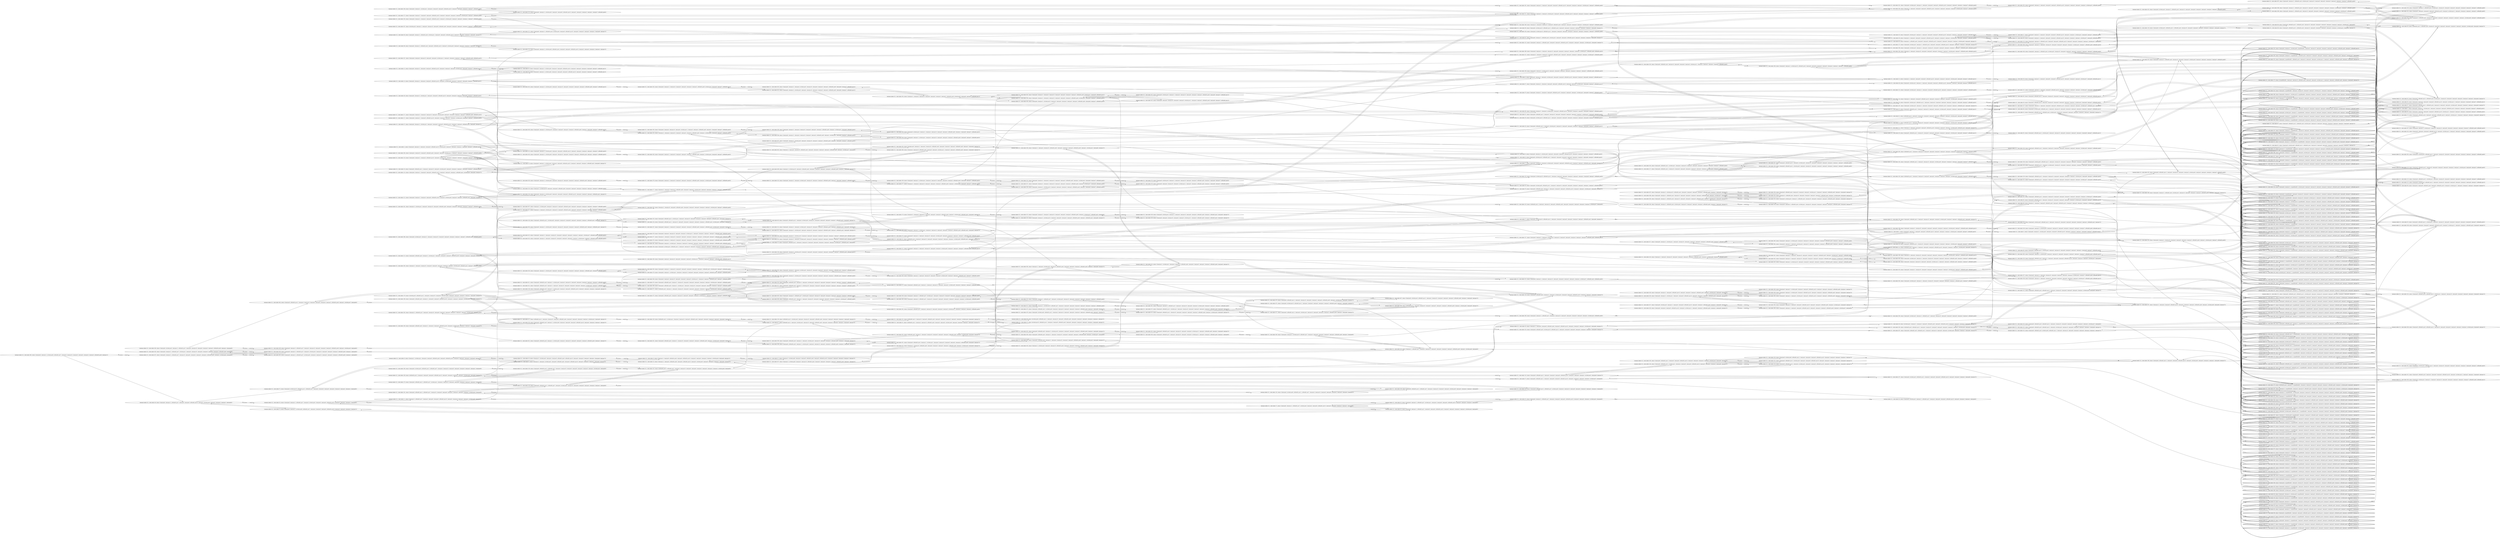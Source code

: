digraph {
rankdir="LR"
s465[label="(instance index=211, state index=465, atoms={clear(pos6), clear(pos11), at(robot,pos8), at(block01,pos7), clear(pos4), clear(pos10), clear(pos0), clear(pos5), clear(pos3), clear(pos2), at(block01,pos9), clear(pos1)})"]
s463[label="(instance index=211, state index=463, atoms={clear(pos6), clear(pos11), at(block01,pos7), at(robot,pos0), clear(pos4), clear(pos10), clear(pos5), clear(pos3), clear(pos2), at(block01,pos9), clear(pos1), clear(pos8)})"]
s457[label="(instance index=211, state index=457, atoms={clear(pos6), clear(pos11), at(block01,pos7), clear(pos10), clear(pos0), clear(pos5), clear(pos3), clear(pos2), at(block01,pos9), clear(pos1), at(robot,pos4), clear(pos8)})"]
s456[label="(instance index=211, state index=456, atoms={clear(pos6), at(robot,pos3), clear(pos11), at(block01,pos7), clear(pos4), clear(pos10), clear(pos0), clear(pos5), clear(pos2), at(block01,pos9), clear(pos1), clear(pos8)})"]
s455[label="(instance index=211, state index=455, atoms={clear(pos6), clear(pos11), at(block01,pos7), at(robot,pos1), clear(pos4), clear(pos10), clear(pos0), clear(pos5), clear(pos3), clear(pos2), at(block01,pos9), clear(pos8)})"]
s46[label="(instance index=211, state index=46, atoms={clear(pos6), clear(pos11), at(block01,pos7), clear(pos4), clear(pos0), at(block01,pos10), clear(pos5), at(robot,pos9), clear(pos3), clear(pos2), clear(pos1), clear(pos8)})"]
s439[label="(instance index=211, state index=439, atoms={clear(pos6), clear(pos11), at(block01,pos7), clear(pos4), at(robot,pos5), clear(pos10), clear(pos0), clear(pos3), clear(pos2), at(block01,pos9), clear(pos1), clear(pos8)})"]
s438[label="(instance index=211, state index=438, atoms={clear(pos6), clear(pos11), at(block01,pos7), clear(pos4), clear(pos10), clear(pos0), clear(pos5), clear(pos3), at(block01,pos9), clear(pos1), at(robot,pos2), clear(pos8)})"]
s464[label="(instance index=211, state index=464, atoms={clear(pos6), at(block01,pos11), clear(pos4), clear(pos10), clear(pos0), clear(pos5), clear(pos3), clear(pos2), at(block01,pos9), clear(pos1), at(robot,pos7), clear(pos8)})"]
s74[label="(instance index=211, state index=74, atoms={clear(pos6), clear(pos11), at(robot,pos8), at(block01,pos7), clear(pos4), clear(pos9), clear(pos0), at(block01,pos10), clear(pos5), clear(pos3), clear(pos2), clear(pos1)})"]
s75[label="(instance index=211, state index=75, atoms={clear(pos6), at(robot,pos10), at(block01,pos11), at(block01,pos7), clear(pos4), clear(pos9), clear(pos0), clear(pos5), clear(pos3), clear(pos2), clear(pos1), clear(pos8)})"]
s24[label="(instance index=211, state index=24, atoms={clear(pos6), clear(pos11), at(block01,pos7), clear(pos4), at(robot,pos5), clear(pos9), clear(pos0), at(block01,pos10), clear(pos3), clear(pos2), clear(pos1), clear(pos8)})"]
s416[label="(instance index=211, state index=416, atoms={clear(pos11), at(block01,pos7), clear(pos4), clear(pos10), clear(pos0), clear(pos5), clear(pos3), clear(pos2), at(block01,pos9), clear(pos1), at(robot,pos6), clear(pos8)})"]
s468[label="(instance index=211, state index=468, atoms={at(block01,pos11), clear(pos4), clear(pos10), clear(pos0), clear(pos5), clear(pos3), clear(pos2), at(block01,pos9), clear(pos1), at(robot,pos6), clear(pos8), clear(pos7)})"]
s467[label="(instance index=211, state index=467, atoms={clear(pos6), at(robot,pos3), at(block01,pos11), clear(pos4), clear(pos10), clear(pos0), clear(pos5), clear(pos2), at(block01,pos9), clear(pos1), clear(pos8), clear(pos7)})"]
s45[label="(instance index=211, state index=45, atoms={clear(pos6), clear(pos11), at(block01,pos7), clear(pos9), clear(pos0), at(block01,pos10), clear(pos5), clear(pos3), clear(pos2), clear(pos1), at(robot,pos4), clear(pos8)})"]
s109[label="(instance index=211, state index=109, atoms={clear(pos6), at(block01,pos11), at(block01,pos7), clear(pos4), clear(pos10), clear(pos0), clear(pos5), at(robot,pos9), clear(pos3), clear(pos2), clear(pos1), clear(pos8)})"]
s43[label="(instance index=211, state index=43, atoms={clear(pos6), clear(pos11), at(block01,pos7), at(robot,pos1), clear(pos4), clear(pos9), clear(pos0), at(block01,pos10), clear(pos5), clear(pos3), clear(pos2), clear(pos8)})"]
s440[label="(instance index=211, state index=440, atoms={clear(pos6), clear(pos11), at(robot,pos10), at(block01,pos7), clear(pos4), clear(pos0), clear(pos5), clear(pos3), clear(pos2), at(block01,pos9), clear(pos1), clear(pos8)})"]
s472[label="(instance index=211, state index=472, atoms={clear(pos6), at(robot,pos10), at(block01,pos11), clear(pos4), clear(pos0), clear(pos5), clear(pos3), clear(pos2), at(block01,pos9), clear(pos1), clear(pos8), clear(pos7)})"]
s470[label="(instance index=211, state index=470, atoms={clear(pos6), at(block01,pos11), clear(pos4), clear(pos10), clear(pos0), clear(pos5), clear(pos3), at(block01,pos9), clear(pos1), at(robot,pos2), clear(pos8), clear(pos7)})"]
s471[label="(instance index=211, state index=471, atoms={clear(pos6), at(block01,pos11), clear(pos4), at(robot,pos5), clear(pos10), clear(pos0), clear(pos3), clear(pos2), at(block01,pos9), clear(pos1), clear(pos8), clear(pos7)})"]
s72[label="(instance index=211, state index=72, atoms={clear(pos6), clear(pos11), at(block01,pos7), at(robot,pos0), clear(pos4), clear(pos9), at(block01,pos10), clear(pos5), clear(pos3), clear(pos2), clear(pos1), clear(pos8)})"]
s145[label="(instance index=211, state index=145, atoms={clear(pos6), at(robot,pos8), at(block01,pos11), at(block01,pos7), clear(pos4), clear(pos10), clear(pos9), clear(pos0), clear(pos5), clear(pos3), clear(pos2), clear(pos1)})"]
s433[label="(instance index=211, state index=433, atoms={clear(pos6), clear(pos4), clear(pos10), clear(pos0), clear(pos5), at(robot,pos11), clear(pos3), clear(pos2), at(block01,pos9), clear(pos8), clear(pos7), at(block01,pos1)})"]
s259[label="(instance index=211, state index=259, atoms={clear(pos6), clear(pos4), clear(pos10), clear(pos0), clear(pos5), at(robot,pos11), clear(pos3), at(block01,pos9), clear(pos1), at(block01,pos2), clear(pos8), clear(pos7)})"]
s458[label="(instance index=211, state index=458, atoms={clear(pos6), at(block01,pos7), clear(pos4), clear(pos10), clear(pos0), clear(pos5), at(robot,pos11), clear(pos3), clear(pos2), at(block01,pos9), clear(pos1), clear(pos8)})"]
s432[label="(instance index=211, state index=432, atoms={clear(pos6), at(block01,pos3), clear(pos4), clear(pos10), clear(pos0), clear(pos5), at(robot,pos11), clear(pos2), at(block01,pos9), clear(pos1), clear(pos8), clear(pos7)})"]
s379[label="(instance index=211, state index=379, atoms={clear(pos6), clear(pos4), clear(pos10), clear(pos5), at(robot,pos11), clear(pos3), clear(pos2), at(block01,pos9), clear(pos1), clear(pos8), clear(pos7), at(block01,pos0)})"]
s353[label="(instance index=211, state index=353, atoms={clear(pos6), at(robot,pos3), clear(pos11), clear(pos4), clear(pos10), clear(pos0), clear(pos5), clear(pos2), at(block01,pos9), clear(pos8), clear(pos7), at(block01,pos1)})"]
s258[label="(instance index=211, state index=258, atoms={clear(pos6), at(robot,pos3), clear(pos11), clear(pos4), clear(pos10), clear(pos0), clear(pos5), at(block01,pos9), clear(pos1), at(block01,pos2), clear(pos8), clear(pos7)})"]
s276[label="(instance index=211, state index=276, atoms={clear(pos6), at(robot,pos3), clear(pos11), clear(pos4), clear(pos10), clear(pos5), clear(pos2), at(block01,pos9), clear(pos1), clear(pos8), clear(pos7), at(block01,pos0)})"]
s414[label="(instance index=211, state index=414, atoms={clear(pos11), at(robot,pos1), clear(pos4), clear(pos10), at(block01,pos6), clear(pos0), clear(pos5), clear(pos3), clear(pos2), at(block01,pos9), clear(pos8), clear(pos7)})"]
s361[label="(instance index=211, state index=361, atoms={clear(pos6), clear(pos11), at(block01,pos7), clear(pos4), clear(pos10), clear(pos0), clear(pos5), at(robot,pos9), clear(pos3), clear(pos2), clear(pos1), at(block01,pos8)})"]
s473[label="(instance index=211, state index=473, atoms={clear(pos6), at(block01,pos11), at(robot,pos1), clear(pos4), clear(pos10), clear(pos0), clear(pos5), clear(pos3), clear(pos2), at(block01,pos9), clear(pos8), clear(pos7)})"]
s474[label="(instance index=211, state index=474, atoms={clear(pos6), at(block01,pos11), clear(pos10), clear(pos0), clear(pos5), clear(pos3), clear(pos2), at(block01,pos9), clear(pos1), at(robot,pos4), clear(pos8), clear(pos7)})"]
s404[label="(instance index=211, state index=404, atoms={clear(pos6), clear(pos11), at(robot,pos10), clear(pos4), clear(pos0), clear(pos5), clear(pos3), clear(pos2), at(block01,pos9), clear(pos8), clear(pos7), at(block01,pos1)})"]
s402[label="(instance index=211, state index=402, atoms={clear(pos6), clear(pos11), clear(pos4), clear(pos10), clear(pos0), clear(pos5), clear(pos3), clear(pos2), at(block01,pos9), at(robot,pos7), clear(pos8), at(block01,pos1)})"]
s68[label="(instance index=211, state index=68, atoms={at(robot,pos8), at(block01,pos11), clear(pos4), clear(pos10), clear(pos9), at(block01,pos6), clear(pos0), clear(pos5), clear(pos3), clear(pos2), clear(pos1), clear(pos7)})"]
s22[label="(instance index=211, state index=22, atoms={at(robot,pos10), at(block01,pos11), clear(pos4), clear(pos9), at(block01,pos6), clear(pos0), clear(pos5), clear(pos3), clear(pos2), clear(pos1), clear(pos8), clear(pos7)})"]
s216[label="(instance index=211, state index=216, atoms={clear(pos6), clear(pos11), at(robot,pos10), clear(pos4), clear(pos0), clear(pos5), clear(pos3), at(block01,pos9), clear(pos1), at(block01,pos2), clear(pos8), clear(pos7)})"]
s215[label="(instance index=211, state index=215, atoms={clear(pos6), clear(pos11), clear(pos4), clear(pos10), clear(pos0), clear(pos5), clear(pos3), at(block01,pos9), clear(pos1), at(robot,pos7), at(block01,pos2), clear(pos8)})"]
s401[label="(instance index=211, state index=401, atoms={clear(pos6), at(block01,pos3), clear(pos11), at(robot,pos10), clear(pos4), clear(pos0), clear(pos5), clear(pos2), at(block01,pos9), clear(pos1), clear(pos8), clear(pos7)})"]
s400[label="(instance index=211, state index=400, atoms={clear(pos6), at(block01,pos3), clear(pos11), clear(pos4), clear(pos10), clear(pos0), clear(pos5), clear(pos2), at(block01,pos9), clear(pos1), at(robot,pos7), clear(pos8)})"]
s302[label="(instance index=211, state index=302, atoms={clear(pos6), at(block01,pos3), clear(pos11), clear(pos4), clear(pos10), clear(pos0), clear(pos5), at(block01,pos9), clear(pos1), at(robot,pos2), clear(pos8), clear(pos7)})"]
s435[label="(instance index=211, state index=435, atoms={clear(pos11), at(robot,pos0), clear(pos4), clear(pos10), at(block01,pos6), clear(pos5), clear(pos3), clear(pos2), at(block01,pos9), clear(pos1), clear(pos8), clear(pos7)})"]
s382[label="(instance index=211, state index=382, atoms={clear(pos11), clear(pos4), at(robot,pos5), clear(pos10), at(block01,pos6), clear(pos0), clear(pos3), clear(pos2), at(block01,pos9), clear(pos1), clear(pos8), clear(pos7)})"]
s328[label="(instance index=211, state index=328, atoms={clear(pos6), clear(pos11), at(robot,pos10), clear(pos4), clear(pos5), clear(pos3), clear(pos2), at(block01,pos9), clear(pos1), clear(pos8), clear(pos7), at(block01,pos0)})"]
s327[label="(instance index=211, state index=327, atoms={clear(pos6), clear(pos11), clear(pos4), clear(pos10), clear(pos5), clear(pos3), clear(pos2), at(block01,pos9), clear(pos1), at(robot,pos7), clear(pos8), at(block01,pos0)})"]
s304[label="(instance index=211, state index=304, atoms={clear(pos6), clear(pos11), clear(pos4), clear(pos10), clear(pos0), clear(pos5), clear(pos3), at(block01,pos9), at(robot,pos2), clear(pos8), clear(pos7), at(block01,pos1)})"]
s436[label="(instance index=211, state index=436, atoms={clear(pos11), clear(pos4), clear(pos10), at(block01,pos6), clear(pos0), clear(pos5), clear(pos3), at(block01,pos9), clear(pos1), at(robot,pos2), clear(pos8), clear(pos7)})"]
s232[label="(instance index=211, state index=232, atoms={clear(pos6), clear(pos11), clear(pos4), clear(pos10), clear(pos5), clear(pos3), at(block01,pos9), clear(pos1), at(robot,pos2), clear(pos8), clear(pos7), at(block01,pos0)})"]
s311[label="(instance index=211, state index=311, atoms={clear(pos6), clear(pos11), at(robot,pos10), at(block01,pos7), clear(pos4), clear(pos9), clear(pos0), clear(pos5), clear(pos3), clear(pos2), clear(pos1), at(block01,pos8)})"]
s310[label="(instance index=211, state index=310, atoms={clear(pos6), clear(pos11), at(block01,pos7), clear(pos4), at(robot,pos5), clear(pos10), clear(pos9), clear(pos0), clear(pos3), clear(pos2), clear(pos1), at(block01,pos8)})"]
s475[label="(instance index=211, state index=475, atoms={clear(pos6), at(block01,pos11), at(robot,pos0), clear(pos4), clear(pos10), clear(pos5), clear(pos3), clear(pos2), at(block01,pos9), clear(pos1), clear(pos8), clear(pos7)})"]
s476[label="(instance index=211, state index=476, atoms={clear(pos6), at(robot,pos8), at(block01,pos11), clear(pos4), clear(pos10), clear(pos0), clear(pos5), clear(pos3), clear(pos2), at(block01,pos9), clear(pos1), clear(pos7)})"]
s354[label="(instance index=211, state index=354, atoms={clear(pos11), clear(pos4), clear(pos10), clear(pos0), clear(pos5), clear(pos3), clear(pos2), at(block01,pos9), at(robot,pos6), clear(pos8), clear(pos7), at(block01,pos1)})"]
s454[label="(instance index=211, state index=454, atoms={at(robot,pos3), clear(pos11), clear(pos4), clear(pos10), at(block01,pos6), clear(pos0), clear(pos5), clear(pos2), at(block01,pos9), clear(pos1), clear(pos8), clear(pos7)})"]
s352[label="(instance index=211, state index=352, atoms={at(block01,pos3), clear(pos11), clear(pos4), clear(pos10), clear(pos0), clear(pos5), clear(pos2), at(block01,pos9), clear(pos1), at(robot,pos6), clear(pos8), clear(pos7)})"]
s466[label="(instance index=211, state index=466, atoms={clear(pos4), clear(pos10), at(block01,pos6), clear(pos0), clear(pos5), at(robot,pos11), clear(pos3), clear(pos2), at(block01,pos9), clear(pos1), clear(pos8), clear(pos7)})"]
s277[label="(instance index=211, state index=277, atoms={clear(pos11), clear(pos4), clear(pos10), clear(pos5), clear(pos3), clear(pos2), at(block01,pos9), clear(pos1), at(robot,pos6), clear(pos8), clear(pos7), at(block01,pos0)})"]
s351[label="(instance index=211, state index=351, atoms={clear(pos6), at(block01,pos3), clear(pos11), at(robot,pos1), clear(pos4), clear(pos10), clear(pos0), clear(pos5), clear(pos2), at(block01,pos9), clear(pos8), clear(pos7)})"]
s196[label="(instance index=211, state index=196, atoms={clear(pos6), clear(pos11), at(robot,pos1), clear(pos4), clear(pos10), clear(pos5), clear(pos3), clear(pos2), at(block01,pos9), clear(pos8), clear(pos7), at(block01,pos0)})"]
s41[label="(instance index=211, state index=41, atoms={at(block01,pos11), clear(pos4), clear(pos10), at(block01,pos6), clear(pos0), clear(pos5), at(robot,pos9), clear(pos3), clear(pos2), clear(pos1), clear(pos8), clear(pos7)})"]
s348[label="(instance index=211, state index=348, atoms={clear(pos6), clear(pos11), at(robot,pos1), clear(pos4), clear(pos10), clear(pos0), clear(pos3), clear(pos2), at(block01,pos9), clear(pos8), clear(pos7), at(block01,pos5)})"]
s349[label="(instance index=211, state index=349, atoms={clear(pos6), at(robot,pos3), clear(pos11), clear(pos4), clear(pos10), clear(pos0), clear(pos2), at(block01,pos9), clear(pos1), clear(pos8), clear(pos7), at(block01,pos5)})"]
s415[label="(instance index=211, state index=415, atoms={clear(pos11), clear(pos10), at(block01,pos6), clear(pos0), clear(pos5), clear(pos3), clear(pos2), at(block01,pos9), clear(pos1), at(robot,pos4), clear(pos8), clear(pos7)})"]
s176[label="(instance index=211, state index=176, atoms={clear(pos11), clear(pos4), clear(pos10), clear(pos0), clear(pos5), clear(pos3), at(block01,pos9), clear(pos1), at(robot,pos6), at(block01,pos2), clear(pos8), clear(pos7)})"]
s256[label="(instance index=211, state index=256, atoms={clear(pos6), clear(pos11), at(robot,pos1), clear(pos4), clear(pos10), clear(pos0), clear(pos5), clear(pos3), at(block01,pos9), at(block01,pos2), clear(pos8), clear(pos7)})"]
s101[label="(instance index=211, state index=101, atoms={at(block01,pos11), clear(pos10), clear(pos9), at(block01,pos6), clear(pos0), clear(pos5), clear(pos3), clear(pos2), clear(pos1), at(robot,pos4), clear(pos8), clear(pos7)})"]
s121[label="(instance index=211, state index=121, atoms={clear(pos6), clear(pos11), clear(pos4), clear(pos10), clear(pos0), clear(pos5), at(robot,pos9), clear(pos3), clear(pos2), clear(pos7), at(block01,pos8), at(block01,pos1)})"]
s42[label="(instance index=211, state index=42, atoms={at(block01,pos11), clear(pos4), clear(pos10), clear(pos9), clear(pos0), clear(pos5), clear(pos3), clear(pos1), at(robot,pos6), at(block01,pos2), clear(pos8), clear(pos7)})"]
s260[label="(instance index=211, state index=260, atoms={clear(pos6), clear(pos11), clear(pos4), clear(pos10), clear(pos0), clear(pos5), at(robot,pos9), clear(pos3), clear(pos1), at(block01,pos2), clear(pos7), at(block01,pos8)})"]
s272[label="(instance index=211, state index=272, atoms={clear(pos6), at(block01,pos3), clear(pos11), clear(pos4), clear(pos10), clear(pos0), clear(pos5), at(robot,pos9), clear(pos2), clear(pos1), clear(pos7), at(block01,pos8)})"]
s275[label="(instance index=211, state index=275, atoms={clear(pos6), clear(pos11), clear(pos4), clear(pos10), clear(pos5), at(robot,pos9), clear(pos3), clear(pos2), clear(pos1), clear(pos7), at(block01,pos8), at(block01,pos0)})"]
s362[label="(instance index=211, state index=362, atoms={clear(pos6), at(block01,pos7), clear(pos4), clear(pos10), clear(pos9), clear(pos0), clear(pos5), at(robot,pos11), clear(pos3), clear(pos2), clear(pos1), at(block01,pos8)})"]
s358[label="(instance index=211, state index=358, atoms={clear(pos6), clear(pos11), at(block01,pos7), at(robot,pos1), clear(pos4), clear(pos10), clear(pos9), clear(pos0), clear(pos5), clear(pos3), clear(pos2), at(block01,pos8)})"]
s360[label="(instance index=211, state index=360, atoms={clear(pos6), clear(pos11), at(block01,pos7), clear(pos10), clear(pos9), clear(pos0), clear(pos5), clear(pos3), clear(pos2), clear(pos1), at(robot,pos4), at(block01,pos8)})"]
s136[label="(instance index=211, state index=136, atoms={at(block01,pos11), at(robot,pos0), clear(pos4), clear(pos10), clear(pos9), at(block01,pos6), clear(pos5), clear(pos3), clear(pos2), clear(pos1), clear(pos8), clear(pos7)})"]
s452[label="(instance index=211, state index=452, atoms={clear(pos6), clear(pos11), at(robot,pos0), clear(pos4), clear(pos10), clear(pos5), clear(pos3), clear(pos2), at(block01,pos9), clear(pos8), clear(pos7), at(block01,pos1)})"]
s67[label="(instance index=211, state index=67, atoms={at(block01,pos11), clear(pos4), at(robot,pos5), clear(pos10), clear(pos9), at(block01,pos6), clear(pos0), clear(pos3), clear(pos2), clear(pos1), clear(pos8), clear(pos7)})"]
s469[label="(instance index=211, state index=469, atoms={clear(pos11), at(robot,pos10), clear(pos4), at(block01,pos6), clear(pos0), clear(pos5), clear(pos3), clear(pos2), at(block01,pos9), clear(pos1), clear(pos8), clear(pos7)})"]
s403[label="(instance index=211, state index=403, atoms={clear(pos6), clear(pos11), clear(pos4), at(robot,pos5), clear(pos10), clear(pos0), clear(pos3), clear(pos2), at(block01,pos9), clear(pos8), clear(pos7), at(block01,pos1)})"]
s21[label="(instance index=211, state index=21, atoms={clear(pos11), at(robot,pos8), clear(pos4), clear(pos9), at(block01,pos6), clear(pos0), at(block01,pos10), clear(pos5), clear(pos3), clear(pos2), clear(pos1), clear(pos7)})"]
s298[label="(instance index=211, state index=298, atoms={clear(pos6), clear(pos11), clear(pos4), clear(pos10), clear(pos0), clear(pos3), at(block01,pos9), clear(pos1), at(robot,pos2), clear(pos8), clear(pos7), at(block01,pos5)})"]
s299[label="(instance index=211, state index=299, atoms={clear(pos6), clear(pos11), clear(pos4), clear(pos10), clear(pos0), clear(pos3), clear(pos2), at(block01,pos9), clear(pos1), at(robot,pos7), clear(pos8), at(block01,pos5)})"]
s462[label="(instance index=211, state index=462, atoms={clear(pos11), clear(pos4), clear(pos10), at(block01,pos6), clear(pos0), clear(pos5), clear(pos3), clear(pos2), at(block01,pos9), clear(pos1), at(robot,pos7), clear(pos8)})"]
s233[label="(instance index=211, state index=233, atoms={clear(pos6), clear(pos11), clear(pos4), at(robot,pos5), clear(pos10), clear(pos3), clear(pos2), at(block01,pos9), clear(pos1), clear(pos8), clear(pos7), at(block01,pos0)})"]
s437[label="(instance index=211, state index=437, atoms={clear(pos11), at(robot,pos8), clear(pos4), clear(pos10), at(block01,pos6), clear(pos0), clear(pos5), clear(pos3), clear(pos2), at(block01,pos9), clear(pos1), clear(pos7)})"]
s398[label="(instance index=211, state index=398, atoms={clear(pos6), at(block01,pos3), clear(pos11), at(robot,pos0), clear(pos4), clear(pos10), clear(pos5), clear(pos2), at(block01,pos9), clear(pos1), clear(pos8), clear(pos7)})"]
s399[label="(instance index=211, state index=399, atoms={clear(pos6), at(block01,pos3), clear(pos11), clear(pos4), at(robot,pos5), clear(pos10), clear(pos0), clear(pos2), at(block01,pos9), clear(pos1), clear(pos8), clear(pos7)})"]
s214[label="(instance index=211, state index=214, atoms={clear(pos6), clear(pos11), clear(pos4), at(robot,pos5), clear(pos10), clear(pos0), clear(pos3), at(block01,pos9), clear(pos1), at(block01,pos2), clear(pos8), clear(pos7)})"]
s301[label="(instance index=211, state index=301, atoms={clear(pos6), clear(pos11), at(robot,pos0), clear(pos4), clear(pos10), clear(pos5), clear(pos3), at(block01,pos9), clear(pos1), at(block01,pos2), clear(pos8), clear(pos7)})"]
s397[label="(instance index=211, state index=397, atoms={clear(pos6), clear(pos11), at(robot,pos0), clear(pos4), clear(pos10), clear(pos3), clear(pos2), at(block01,pos9), clear(pos1), clear(pos8), clear(pos7), at(block01,pos5)})"]
s158[label="(instance index=211, state index=158, atoms={clear(pos6), clear(pos11), at(robot,pos10), clear(pos4), clear(pos9), clear(pos0), clear(pos5), clear(pos3), clear(pos2), clear(pos7), at(block01,pos8), at(block01,pos1)})"]
s70[label="(instance index=211, state index=70, atoms={clear(pos6), at(block01,pos11), clear(pos4), clear(pos10), clear(pos9), clear(pos0), clear(pos5), clear(pos3), clear(pos1), at(robot,pos7), at(block01,pos2), clear(pos8)})"]
s69[label="(instance index=211, state index=69, atoms={clear(pos6), at(block01,pos11), clear(pos4), at(robot,pos5), clear(pos10), clear(pos9), clear(pos0), clear(pos3), clear(pos1), at(block01,pos2), clear(pos8), clear(pos7)})"]
s306[label="(instance index=211, state index=306, atoms={clear(pos6), clear(pos11), at(robot,pos10), clear(pos4), clear(pos9), clear(pos0), clear(pos5), clear(pos3), clear(pos1), at(block01,pos2), clear(pos7), at(block01,pos8)})"]
s305[label="(instance index=211, state index=305, atoms={clear(pos6), clear(pos11), clear(pos4), at(robot,pos5), clear(pos10), clear(pos9), clear(pos0), clear(pos3), clear(pos1), at(block01,pos2), clear(pos7), at(block01,pos8)})"]
s321[label="(instance index=211, state index=321, atoms={clear(pos6), at(block01,pos3), clear(pos11), at(robot,pos10), clear(pos4), clear(pos9), clear(pos0), clear(pos5), clear(pos2), clear(pos1), clear(pos7), at(block01,pos8)})"]
s320[label="(instance index=211, state index=320, atoms={clear(pos6), at(block01,pos3), clear(pos11), clear(pos4), at(robot,pos5), clear(pos10), clear(pos9), clear(pos0), clear(pos2), clear(pos1), clear(pos7), at(block01,pos8)})"]
s326[label="(instance index=211, state index=326, atoms={clear(pos6), clear(pos11), at(robot,pos10), clear(pos4), clear(pos9), clear(pos5), clear(pos3), clear(pos2), clear(pos1), clear(pos7), at(block01,pos8), at(block01,pos0)})"]
s325[label="(instance index=211, state index=325, atoms={clear(pos6), clear(pos11), clear(pos4), at(robot,pos5), clear(pos10), clear(pos9), clear(pos3), clear(pos2), clear(pos1), clear(pos7), at(block01,pos8), at(block01,pos0)})"]
s406[label="(instance index=211, state index=406, atoms={clear(pos6), at(block01,pos3), clear(pos11), clear(pos4), clear(pos10), clear(pos9), clear(pos0), clear(pos5), clear(pos2), clear(pos1), at(robot,pos7), at(block01,pos8)})"]
s405[label="(instance index=211, state index=405, atoms={clear(pos6), clear(pos11), at(block01,pos7), at(robot,pos0), clear(pos4), clear(pos10), clear(pos9), clear(pos5), clear(pos3), clear(pos2), clear(pos1), at(block01,pos8)})"]
s350[label="(instance index=211, state index=350, atoms={clear(pos6), clear(pos4), clear(pos10), clear(pos0), at(robot,pos11), clear(pos3), clear(pos2), at(block01,pos9), clear(pos1), clear(pos8), clear(pos7), at(block01,pos5)})"]
s431[label="(instance index=211, state index=431, atoms={clear(pos6), at(block01,pos3), clear(pos11), clear(pos10), clear(pos0), clear(pos5), clear(pos2), at(block01,pos9), clear(pos1), at(robot,pos4), clear(pos8), clear(pos7)})"]
s430[label="(instance index=211, state index=430, atoms={clear(pos6), clear(pos11), clear(pos10), clear(pos0), clear(pos3), clear(pos2), at(block01,pos9), clear(pos1), at(robot,pos4), clear(pos8), clear(pos7), at(block01,pos5)})"]
s262[label="(instance index=211, state index=262, atoms={clear(pos11), clear(pos10), clear(pos9), at(block01,pos6), clear(pos0), clear(pos5), clear(pos3), clear(pos2), clear(pos1), at(robot,pos4), clear(pos7), at(block01,pos8)})"]
s257[label="(instance index=211, state index=257, atoms={clear(pos6), clear(pos11), clear(pos10), clear(pos0), clear(pos5), clear(pos3), at(block01,pos9), clear(pos1), at(block01,pos2), at(robot,pos4), clear(pos8), clear(pos7)})"]
s100[label="(instance index=211, state index=100, atoms={at(block01,pos11), at(robot,pos1), clear(pos4), clear(pos10), clear(pos9), at(block01,pos6), clear(pos0), clear(pos5), clear(pos3), clear(pos2), clear(pos8), clear(pos7)})"]
s255[label="(instance index=211, state index=255, atoms={clear(pos11), clear(pos4), clear(pos10), clear(pos0), clear(pos3), clear(pos2), at(block01,pos9), clear(pos1), at(robot,pos6), clear(pos8), clear(pos7), at(block01,pos5)})"]
s177[label="(instance index=211, state index=177, atoms={clear(pos11), clear(pos4), clear(pos10), at(block01,pos6), clear(pos0), clear(pos5), at(robot,pos9), clear(pos3), clear(pos2), clear(pos1), clear(pos7), at(block01,pos8)})"]
s434[label="(instance index=211, state index=434, atoms={clear(pos6), clear(pos11), clear(pos10), clear(pos0), clear(pos5), clear(pos3), clear(pos2), at(block01,pos9), at(robot,pos4), clear(pos8), clear(pos7), at(block01,pos1)})"]
s278[label="(instance index=211, state index=278, atoms={clear(pos6), clear(pos11), clear(pos10), clear(pos5), clear(pos3), clear(pos2), at(block01,pos9), clear(pos1), at(robot,pos4), clear(pos8), clear(pos7), at(block01,pos0)})"]
s9[label="(instance index=211, state index=9, atoms={clear(pos11), clear(pos9), at(block01,pos6), clear(pos0), at(block01,pos10), clear(pos5), clear(pos3), clear(pos2), clear(pos1), at(robot,pos4), clear(pos8), clear(pos7)})"]
s10[label="(instance index=211, state index=10, atoms={clear(pos11), clear(pos4), at(block01,pos6), clear(pos0), at(block01,pos10), clear(pos5), at(robot,pos9), clear(pos3), clear(pos2), clear(pos1), clear(pos8), clear(pos7)})"]
s102[label="(instance index=211, state index=102, atoms={at(block01,pos11), at(block01,pos7), clear(pos4), clear(pos10), clear(pos9), clear(pos0), clear(pos5), clear(pos3), clear(pos2), clear(pos1), at(robot,pos6), clear(pos8)})"]
s200[label="(instance index=211, state index=200, atoms={clear(pos6), clear(pos4), clear(pos10), clear(pos9), clear(pos0), clear(pos5), at(robot,pos11), clear(pos3), clear(pos2), clear(pos7), at(block01,pos8), at(block01,pos1)})"]
s106[label="(instance index=211, state index=106, atoms={clear(pos6), at(robot,pos3), at(block01,pos11), clear(pos4), clear(pos10), clear(pos9), clear(pos0), clear(pos5), clear(pos1), at(block01,pos2), clear(pos8), clear(pos7)})"]
s103[label="(instance index=211, state index=103, atoms={clear(pos6), at(block01,pos11), at(robot,pos1), clear(pos4), clear(pos10), clear(pos9), clear(pos0), clear(pos5), clear(pos3), at(block01,pos2), clear(pos8), clear(pos7)})"]
s104[label="(instance index=211, state index=104, atoms={clear(pos6), at(block01,pos11), clear(pos10), clear(pos9), clear(pos0), clear(pos5), clear(pos3), clear(pos1), at(block01,pos2), at(robot,pos4), clear(pos8), clear(pos7)})"]
s356[label="(instance index=211, state index=356, atoms={clear(pos6), clear(pos4), clear(pos10), clear(pos9), clear(pos0), clear(pos5), at(robot,pos11), clear(pos3), clear(pos1), at(block01,pos2), clear(pos7), at(block01,pos8)})"]
s279[label="(instance index=211, state index=279, atoms={clear(pos6), clear(pos11), at(robot,pos1), clear(pos4), clear(pos10), clear(pos9), clear(pos0), clear(pos5), clear(pos3), at(block01,pos2), clear(pos7), at(block01,pos8)})"]
s355[label="(instance index=211, state index=355, atoms={clear(pos6), clear(pos11), clear(pos10), clear(pos9), clear(pos0), clear(pos5), clear(pos3), clear(pos1), at(block01,pos2), at(robot,pos4), clear(pos7), at(block01,pos8)})"]
s372[label="(instance index=211, state index=372, atoms={clear(pos6), at(block01,pos3), clear(pos4), clear(pos10), clear(pos9), clear(pos0), clear(pos5), at(robot,pos11), clear(pos2), clear(pos1), clear(pos7), at(block01,pos8)})"]
s371[label="(instance index=211, state index=371, atoms={at(block01,pos3), clear(pos11), clear(pos4), clear(pos10), clear(pos9), clear(pos0), clear(pos5), clear(pos2), clear(pos1), at(robot,pos6), clear(pos7), at(block01,pos8)})"]
s370[label="(instance index=211, state index=370, atoms={clear(pos6), at(block01,pos3), clear(pos11), clear(pos10), clear(pos9), clear(pos0), clear(pos5), clear(pos2), clear(pos1), at(robot,pos4), clear(pos7), at(block01,pos8)})"]
s369[label="(instance index=211, state index=369, atoms={clear(pos6), at(block01,pos3), clear(pos11), at(robot,pos1), clear(pos4), clear(pos10), clear(pos9), clear(pos0), clear(pos5), clear(pos2), clear(pos7), at(block01,pos8)})"]
s378[label="(instance index=211, state index=378, atoms={clear(pos6), clear(pos4), clear(pos10), clear(pos9), clear(pos5), at(robot,pos11), clear(pos3), clear(pos2), clear(pos1), clear(pos7), at(block01,pos8), at(block01,pos0)})"]
s377[label="(instance index=211, state index=377, atoms={clear(pos11), clear(pos4), clear(pos10), clear(pos9), clear(pos5), clear(pos3), clear(pos2), clear(pos1), at(robot,pos6), clear(pos7), at(block01,pos8), at(block01,pos0)})"]
s281[label="(instance index=211, state index=281, atoms={clear(pos6), clear(pos11), at(robot,pos1), clear(pos4), clear(pos10), clear(pos9), clear(pos5), clear(pos3), clear(pos2), clear(pos7), at(block01,pos8), at(block01,pos0)})"]
s376[label="(instance index=211, state index=376, atoms={clear(pos6), clear(pos11), clear(pos10), clear(pos9), clear(pos5), clear(pos3), clear(pos2), clear(pos1), at(robot,pos4), clear(pos7), at(block01,pos8), at(block01,pos0)})"]
s307[label="(instance index=211, state index=307, atoms={clear(pos11), at(robot,pos0), clear(pos4), clear(pos10), clear(pos9), at(block01,pos6), clear(pos5), clear(pos3), clear(pos2), clear(pos1), clear(pos7), at(block01,pos8)})"]
s152[label="(instance index=211, state index=152, atoms={clear(pos6), clear(pos11), at(robot,pos8), clear(pos4), clear(pos9), at(block01,pos10), clear(pos5), clear(pos3), clear(pos2), clear(pos1), clear(pos7), at(block01,pos0)})"]
s76[label="(instance index=211, state index=76, atoms={clear(pos6), clear(pos11), at(robot,pos0), clear(pos4), clear(pos9), at(block01,pos10), clear(pos5), clear(pos3), clear(pos1), at(block01,pos2), clear(pos8), clear(pos7)})"]
s134[label="(instance index=211, state index=134, atoms={clear(pos6), clear(pos11), at(robot,pos8), at(block01,pos4), clear(pos9), clear(pos0), at(block01,pos10), clear(pos5), clear(pos3), clear(pos2), clear(pos1), clear(pos7)})"]
s26[label="(instance index=211, state index=26, atoms={clear(pos6), clear(pos11), at(robot,pos8), clear(pos4), clear(pos9), clear(pos0), at(block01,pos10), clear(pos5), clear(pos3), clear(pos2), clear(pos7), at(block01,pos1)})"]
s4[label="(instance index=211, state index=4, atoms={clear(pos11), clear(pos4), at(robot,pos5), clear(pos9), at(block01,pos6), clear(pos0), at(block01,pos10), clear(pos3), clear(pos2), clear(pos1), clear(pos8), clear(pos7)})"]
s300[label="(instance index=211, state index=300, atoms={clear(pos6), clear(pos11), at(robot,pos10), clear(pos4), clear(pos0), clear(pos3), clear(pos2), at(block01,pos9), clear(pos1), clear(pos8), clear(pos7), at(block01,pos5)})"]
s218[label="(instance index=211, state index=218, atoms={clear(pos11), at(robot,pos10), clear(pos4), clear(pos9), at(block01,pos6), clear(pos0), clear(pos5), clear(pos3), clear(pos2), clear(pos1), clear(pos7), at(block01,pos8)})"]
s329[label="(instance index=211, state index=329, atoms={clear(pos6), clear(pos11), at(robot,pos8), clear(pos4), clear(pos10), clear(pos5), clear(pos3), clear(pos2), at(block01,pos9), clear(pos1), clear(pos7), at(block01,pos0)})"]
s131[label="(instance index=211, state index=131, atoms={clear(pos6), clear(pos11), at(block01,pos4), at(robot,pos0), clear(pos9), at(block01,pos10), clear(pos5), clear(pos3), clear(pos2), clear(pos1), clear(pos8), clear(pos7)})"]
s19[label="(instance index=211, state index=19, atoms={clear(pos11), at(robot,pos0), clear(pos4), clear(pos9), at(block01,pos6), at(block01,pos10), clear(pos5), clear(pos3), clear(pos2), clear(pos1), clear(pos8), clear(pos7)})"]
s25[label="(instance index=211, state index=25, atoms={clear(pos6), clear(pos11), at(robot,pos0), clear(pos4), clear(pos9), at(block01,pos10), clear(pos5), clear(pos3), clear(pos2), clear(pos8), clear(pos7), at(block01,pos1)})"]
s148[label="(instance index=211, state index=148, atoms={clear(pos6), at(block01,pos3), clear(pos11), at(robot,pos0), clear(pos4), clear(pos9), at(block01,pos10), clear(pos5), clear(pos2), clear(pos1), clear(pos8), clear(pos7)})"]
s228[label="(instance index=211, state index=228, atoms={clear(pos6), at(block01,pos3), clear(pos11), at(robot,pos8), clear(pos4), clear(pos9), clear(pos0), at(block01,pos10), clear(pos5), clear(pos2), clear(pos1), clear(pos7)})"]
s451[label="(instance index=211, state index=451, atoms={clear(pos6), at(block01,pos3), clear(pos11), at(robot,pos8), clear(pos4), clear(pos10), clear(pos0), clear(pos5), clear(pos2), at(block01,pos9), clear(pos1), clear(pos7)})"]
s146[label="(instance index=211, state index=146, atoms={clear(pos6), clear(pos11), at(robot,pos8), clear(pos4), clear(pos9), clear(pos0), at(block01,pos10), clear(pos5), clear(pos3), clear(pos1), at(block01,pos2), clear(pos7)})"]
s303[label="(instance index=211, state index=303, atoms={clear(pos6), clear(pos11), at(robot,pos8), clear(pos4), clear(pos10), clear(pos0), clear(pos5), clear(pos3), at(block01,pos9), clear(pos1), at(block01,pos2), clear(pos7)})"]
s450[label="(instance index=211, state index=450, atoms={clear(pos6), clear(pos11), at(robot,pos8), clear(pos4), clear(pos10), clear(pos0), clear(pos3), clear(pos2), at(block01,pos9), clear(pos1), clear(pos7), at(block01,pos5)})"]
s137[label="(instance index=211, state index=137, atoms={at(block01,pos11), clear(pos4), clear(pos10), clear(pos9), at(block01,pos6), clear(pos0), clear(pos5), clear(pos3), clear(pos1), at(robot,pos2), clear(pos8), clear(pos7)})"]
s210[label="(instance index=211, state index=210, atoms={clear(pos6), clear(pos11), at(robot,pos0), clear(pos4), clear(pos9), at(block01,pos10), clear(pos5), clear(pos3), clear(pos2), clear(pos1), clear(pos7), at(block01,pos8)})"]
s217[label="(instance index=211, state index=217, atoms={clear(pos11), clear(pos4), at(robot,pos5), clear(pos10), clear(pos9), at(block01,pos6), clear(pos0), clear(pos3), clear(pos2), clear(pos1), clear(pos7), at(block01,pos8)})"]
s453[label="(instance index=211, state index=453, atoms={clear(pos6), clear(pos11), at(robot,pos8), clear(pos4), clear(pos10), clear(pos0), clear(pos5), clear(pos3), clear(pos2), at(block01,pos9), clear(pos7), at(block01,pos1)})"]
s139[label="(instance index=211, state index=139, atoms={clear(pos6), at(block01,pos11), at(block01,pos7), clear(pos4), at(robot,pos5), clear(pos10), clear(pos9), clear(pos0), clear(pos3), clear(pos2), clear(pos1), clear(pos8)})"]
s138[label="(instance index=211, state index=138, atoms={clear(pos6), at(block01,pos11), at(block01,pos7), clear(pos4), clear(pos10), clear(pos9), clear(pos0), clear(pos5), clear(pos3), clear(pos1), at(robot,pos2), clear(pos8)})"]
s140[label="(instance index=211, state index=140, atoms={clear(pos6), at(block01,pos11), at(robot,pos0), clear(pos4), clear(pos10), clear(pos9), clear(pos5), clear(pos3), clear(pos1), at(block01,pos2), clear(pos8), clear(pos7)})"]
s331[label="(instance index=211, state index=331, atoms={clear(pos6), at(block01,pos3), clear(pos11), clear(pos4), clear(pos10), clear(pos9), clear(pos0), clear(pos5), clear(pos1), at(robot,pos2), clear(pos7), at(block01,pos8)})"]
s330[label="(instance index=211, state index=330, atoms={clear(pos6), clear(pos11), at(robot,pos0), clear(pos4), clear(pos10), clear(pos9), clear(pos5), clear(pos3), clear(pos1), at(block01,pos2), clear(pos7), at(block01,pos8)})"]
s411[label="(instance index=211, state index=411, atoms={clear(pos6), at(block01,pos3), clear(pos11), at(robot,pos0), clear(pos4), clear(pos10), clear(pos9), clear(pos5), clear(pos2), clear(pos1), clear(pos7), at(block01,pos8)})"]
s413[label="(instance index=211, state index=413, atoms={clear(pos6), clear(pos11), clear(pos4), clear(pos10), clear(pos9), clear(pos5), clear(pos3), clear(pos2), clear(pos1), at(robot,pos7), at(block01,pos8), at(block01,pos0)})"]
s332[label="(instance index=211, state index=332, atoms={clear(pos6), clear(pos11), clear(pos4), clear(pos10), clear(pos9), clear(pos5), clear(pos3), clear(pos1), at(robot,pos2), clear(pos7), at(block01,pos8), at(block01,pos0)})"]
s264[label="(instance index=211, state index=264, atoms={clear(pos4), clear(pos10), clear(pos9), at(block01,pos6), clear(pos0), clear(pos5), at(robot,pos11), clear(pos3), clear(pos2), clear(pos1), clear(pos7), at(block01,pos8)})"]
s12[label="(instance index=211, state index=12, atoms={clear(pos6), clear(pos11), clear(pos9), clear(pos0), at(block01,pos10), clear(pos5), clear(pos3), clear(pos2), at(robot,pos4), clear(pos8), clear(pos7), at(block01,pos1)})"]
s14[label="(instance index=211, state index=14, atoms={clear(pos6), clear(pos11), clear(pos4), clear(pos0), at(block01,pos10), clear(pos5), at(robot,pos9), clear(pos3), clear(pos2), clear(pos8), clear(pos7), at(block01,pos1)})"]
s117[label="(instance index=211, state index=117, atoms={clear(pos6), clear(pos11), clear(pos9), at(block01,pos10), clear(pos5), clear(pos3), clear(pos2), clear(pos1), at(robot,pos4), clear(pos8), clear(pos7), at(block01,pos0)})"]
s110[label="(instance index=211, state index=110, atoms={clear(pos6), clear(pos11), clear(pos9), clear(pos0), at(block01,pos10), clear(pos5), clear(pos3), clear(pos1), at(block01,pos2), at(robot,pos4), clear(pos8), clear(pos7)})"]
s189[label="(instance index=211, state index=189, atoms={clear(pos6), at(block01,pos3), clear(pos11), clear(pos9), clear(pos0), at(block01,pos10), clear(pos5), clear(pos2), clear(pos1), at(robot,pos4), clear(pos8), clear(pos7)})"]
s16[label="(instance index=211, state index=16, atoms={clear(pos6), at(block01,pos11), clear(pos4), clear(pos10), clear(pos0), at(robot,pos9), clear(pos3), clear(pos2), clear(pos1), clear(pos8), clear(pos7), at(block01,pos5)})"]
s190[label="(instance index=211, state index=190, atoms={clear(pos6), at(block01,pos3), clear(pos11), clear(pos4), clear(pos0), at(block01,pos10), clear(pos5), at(robot,pos9), clear(pos2), clear(pos1), clear(pos8), clear(pos7)})"]
s118[label="(instance index=211, state index=118, atoms={clear(pos6), clear(pos11), clear(pos4), at(block01,pos10), clear(pos5), at(robot,pos9), clear(pos3), clear(pos2), clear(pos1), clear(pos8), clear(pos7), at(block01,pos0)})"]
s171[label="(instance index=211, state index=171, atoms={clear(pos6), clear(pos11), clear(pos4), clear(pos10), clear(pos0), at(robot,pos9), clear(pos3), clear(pos2), clear(pos1), clear(pos7), at(block01,pos8), at(block01,pos5)})"]
s247[label="(instance index=211, state index=247, atoms={clear(pos6), clear(pos4), clear(pos10), clear(pos9), clear(pos0), at(robot,pos11), clear(pos3), clear(pos2), clear(pos1), clear(pos7), at(block01,pos8), at(block01,pos5)})"]
s357[label="(instance index=211, state index=357, atoms={at(robot,pos3), clear(pos11), clear(pos4), clear(pos10), clear(pos9), at(block01,pos6), clear(pos0), clear(pos5), clear(pos2), clear(pos1), clear(pos7), at(block01,pos8)})"]
s49[label="(instance index=211, state index=49, atoms={clear(pos6), clear(pos11), at(robot,pos1), clear(pos4), clear(pos9), at(block01,pos10), clear(pos5), clear(pos3), clear(pos2), clear(pos8), clear(pos7), at(block01,pos0)})"]
s94[label="(instance index=211, state index=94, atoms={clear(pos6), clear(pos11), at(block01,pos4), at(robot,pos1), clear(pos9), clear(pos0), at(block01,pos10), clear(pos5), clear(pos3), clear(pos2), clear(pos8), clear(pos7)})"]
s96[label="(instance index=211, state index=96, atoms={clear(pos6), clear(pos11), at(block01,pos4), clear(pos0), at(block01,pos10), clear(pos5), at(robot,pos9), clear(pos3), clear(pos2), clear(pos1), clear(pos8), clear(pos7)})"]
s8[label="(instance index=211, state index=8, atoms={clear(pos11), at(robot,pos1), clear(pos4), clear(pos9), at(block01,pos6), clear(pos0), at(block01,pos10), clear(pos5), clear(pos3), clear(pos2), clear(pos8), clear(pos7)})"]
s47[label="(instance index=211, state index=47, atoms={clear(pos6), clear(pos11), at(robot,pos1), clear(pos4), clear(pos9), clear(pos0), at(block01,pos10), clear(pos5), clear(pos3), at(block01,pos2), clear(pos8), clear(pos7)})"]
s113[label="(instance index=211, state index=113, atoms={clear(pos6), at(block01,pos3), clear(pos11), at(robot,pos1), clear(pos4), clear(pos9), clear(pos0), at(block01,pos10), clear(pos5), clear(pos2), clear(pos8), clear(pos7)})"]
s112[label="(instance index=211, state index=112, atoms={clear(pos6), clear(pos11), clear(pos4), clear(pos0), at(block01,pos10), clear(pos5), at(robot,pos9), clear(pos3), clear(pos1), at(block01,pos2), clear(pos8), clear(pos7)})"]
s2[label="(instance index=211, state index=2, atoms={clear(pos6), clear(pos11), clear(pos4), clear(pos0), at(block01,pos10), at(robot,pos9), clear(pos3), clear(pos2), clear(pos1), clear(pos8), clear(pos7), at(block01,pos5)})"]
s178[label="(instance index=211, state index=178, atoms={at(robot,pos3), at(block01,pos11), clear(pos4), clear(pos10), clear(pos9), at(block01,pos6), clear(pos0), clear(pos5), clear(pos2), clear(pos1), clear(pos8), clear(pos7)})"]
s248[label="(instance index=211, state index=248, atoms={clear(pos6), clear(pos11), at(robot,pos1), clear(pos4), clear(pos9), clear(pos0), at(block01,pos10), clear(pos5), clear(pos3), clear(pos2), clear(pos7), at(block01,pos8)})"]
s172[label="(instance index=211, state index=172, atoms={clear(pos6), clear(pos11), clear(pos9), clear(pos0), at(block01,pos10), clear(pos5), clear(pos3), clear(pos2), clear(pos1), at(robot,pos4), clear(pos7), at(block01,pos8)})"]
s250[label="(instance index=211, state index=250, atoms={clear(pos6), clear(pos11), clear(pos4), clear(pos0), at(block01,pos10), clear(pos5), at(robot,pos9), clear(pos3), clear(pos2), clear(pos1), clear(pos7), at(block01,pos8)})"]
s261[label="(instance index=211, state index=261, atoms={clear(pos11), at(robot,pos1), clear(pos4), clear(pos10), clear(pos9), at(block01,pos6), clear(pos0), clear(pos5), clear(pos3), clear(pos2), clear(pos7), at(block01,pos8)})"]
s11[label="(instance index=211, state index=11, atoms={clear(pos11), at(block01,pos7), clear(pos4), clear(pos9), clear(pos0), at(block01,pos10), clear(pos5), clear(pos3), clear(pos2), clear(pos1), at(robot,pos6), clear(pos8)})"]
s265[label="(instance index=211, state index=265, atoms={clear(pos11), clear(pos4), clear(pos10), clear(pos9), clear(pos0), clear(pos5), clear(pos3), clear(pos1), at(robot,pos6), at(block01,pos2), clear(pos7), at(block01,pos8)})"]
s108[label="(instance index=211, state index=108, atoms={at(block01,pos11), clear(pos4), clear(pos9), clear(pos0), at(block01,pos10), clear(pos5), clear(pos3), clear(pos2), clear(pos1), at(robot,pos6), clear(pos8), clear(pos7)})"]
s263[label="(instance index=211, state index=263, atoms={clear(pos11), at(block01,pos7), clear(pos4), clear(pos10), clear(pos9), clear(pos0), clear(pos5), clear(pos3), clear(pos2), clear(pos1), at(robot,pos6), at(block01,pos8)})"]
s181[label="(instance index=211, state index=181, atoms={clear(pos6), at(block01,pos11), at(block01,pos7), clear(pos10), clear(pos9), clear(pos0), clear(pos5), clear(pos3), clear(pos2), clear(pos1), at(robot,pos4), clear(pos8)})"]
s179[label="(instance index=211, state index=179, atoms={clear(pos6), at(block01,pos11), at(block01,pos7), at(robot,pos1), clear(pos4), clear(pos10), clear(pos9), clear(pos0), clear(pos5), clear(pos3), clear(pos2), clear(pos8)})"]
s180[label="(instance index=211, state index=180, atoms={clear(pos6), at(robot,pos3), at(block01,pos11), at(block01,pos7), clear(pos4), clear(pos10), clear(pos9), clear(pos0), clear(pos5), clear(pos2), clear(pos1), clear(pos8)})"]
s380[label="(instance index=211, state index=380, atoms={clear(pos6), at(robot,pos3), clear(pos11), clear(pos4), clear(pos10), clear(pos9), clear(pos5), clear(pos2), clear(pos1), clear(pos7), at(block01,pos8), at(block01,pos0)})"]
s80[label="(instance index=211, state index=80, atoms={clear(pos6), clear(pos11), clear(pos4), at(robot,pos5), clear(pos9), at(block01,pos10), clear(pos3), clear(pos2), clear(pos1), clear(pos8), clear(pos7), at(block01,pos0)})"]
s31[label="(instance index=211, state index=31, atoms={clear(pos6), at(block01,pos11), clear(pos4), clear(pos10), clear(pos9), clear(pos0), clear(pos3), clear(pos2), clear(pos1), at(robot,pos7), clear(pos8), at(block01,pos5)})"]
s61[label="(instance index=211, state index=61, atoms={clear(pos6), clear(pos11), at(block01,pos4), at(robot,pos5), clear(pos9), clear(pos0), at(block01,pos10), clear(pos3), clear(pos2), clear(pos1), clear(pos8), clear(pos7)})"]
s209[label="(instance index=211, state index=209, atoms={clear(pos6), clear(pos11), at(robot,pos10), clear(pos4), clear(pos9), clear(pos0), clear(pos3), clear(pos2), clear(pos1), clear(pos7), at(block01,pos8), at(block01,pos5)})"]
s289[label="(instance index=211, state index=289, atoms={clear(pos6), clear(pos11), clear(pos4), clear(pos10), clear(pos9), clear(pos0), clear(pos3), clear(pos2), clear(pos1), at(robot,pos7), at(block01,pos8), at(block01,pos5)})"]
s312[label="(instance index=211, state index=312, atoms={clear(pos11), clear(pos4), clear(pos10), clear(pos9), at(block01,pos6), clear(pos0), clear(pos5), clear(pos3), clear(pos2), clear(pos1), at(robot,pos7), at(block01,pos8)})"]
s79[label="(instance index=211, state index=79, atoms={clear(pos6), clear(pos11), clear(pos4), clear(pos9), at(block01,pos10), clear(pos5), clear(pos3), clear(pos1), at(robot,pos2), clear(pos8), clear(pos7), at(block01,pos0)})"]
s132[label="(instance index=211, state index=132, atoms={clear(pos6), clear(pos11), at(block01,pos4), clear(pos9), clear(pos0), at(block01,pos10), clear(pos5), clear(pos3), clear(pos1), at(robot,pos2), clear(pos8), clear(pos7)})"]
s20[label="(instance index=211, state index=20, atoms={clear(pos11), clear(pos4), clear(pos9), at(block01,pos6), clear(pos0), at(block01,pos10), clear(pos5), clear(pos3), clear(pos1), at(robot,pos2), clear(pos8), clear(pos7)})"]
s78[label="(instance index=211, state index=78, atoms={clear(pos6), at(block01,pos3), clear(pos11), clear(pos4), clear(pos9), clear(pos0), at(block01,pos10), clear(pos5), clear(pos1), at(robot,pos2), clear(pos8), clear(pos7)})"]
s149[label="(instance index=211, state index=149, atoms={clear(pos6), at(block01,pos3), clear(pos11), clear(pos4), at(robot,pos5), clear(pos9), clear(pos0), at(block01,pos10), clear(pos2), clear(pos1), clear(pos8), clear(pos7)})"]
s77[label="(instance index=211, state index=77, atoms={clear(pos6), clear(pos11), clear(pos4), at(robot,pos5), clear(pos9), clear(pos0), at(block01,pos10), clear(pos3), clear(pos1), at(block01,pos2), clear(pos8), clear(pos7)})"]
s6[label="(instance index=211, state index=6, atoms={clear(pos6), at(robot,pos10), at(block01,pos11), clear(pos4), clear(pos9), clear(pos0), clear(pos3), clear(pos2), clear(pos1), clear(pos8), clear(pos7), at(block01,pos5)})"]
s219[label="(instance index=211, state index=219, atoms={at(block01,pos11), clear(pos4), clear(pos10), clear(pos9), at(block01,pos6), clear(pos0), clear(pos5), clear(pos3), clear(pos2), clear(pos1), at(robot,pos7), clear(pos8)})"]
s33[label="(instance index=211, state index=33, atoms={clear(pos6), at(robot,pos8), at(block01,pos11), clear(pos4), clear(pos10), clear(pos9), clear(pos0), clear(pos3), clear(pos2), clear(pos1), clear(pos7), at(block01,pos5)})"]
s211[label="(instance index=211, state index=211, atoms={clear(pos6), clear(pos11), clear(pos4), at(robot,pos5), clear(pos9), clear(pos0), at(block01,pos10), clear(pos3), clear(pos2), clear(pos1), clear(pos7), at(block01,pos8)})"]
s291[label="(instance index=211, state index=291, atoms={clear(pos6), clear(pos11), clear(pos4), clear(pos9), clear(pos0), at(block01,pos10), clear(pos5), clear(pos3), clear(pos1), at(robot,pos2), clear(pos7), at(block01,pos8)})"]
s308[label="(instance index=211, state index=308, atoms={clear(pos11), clear(pos4), clear(pos10), clear(pos9), at(block01,pos6), clear(pos0), clear(pos5), clear(pos3), clear(pos1), at(robot,pos2), clear(pos7), at(block01,pos8)})"]
s5[label="(instance index=211, state index=5, atoms={clear(pos6), clear(pos11), clear(pos4), at(robot,pos5), clear(pos9), clear(pos0), at(block01,pos10), clear(pos3), clear(pos2), clear(pos8), clear(pos7), at(block01,pos1)})"]
s27[label="(instance index=211, state index=27, atoms={clear(pos6), clear(pos11), clear(pos4), clear(pos9), clear(pos0), at(block01,pos10), clear(pos5), clear(pos3), at(robot,pos2), clear(pos8), clear(pos7), at(block01,pos1)})"]
s0[label="(instance index=211, state index=0, atoms={clear(pos6), clear(pos11), at(robot,pos8), clear(pos4), clear(pos9), clear(pos0), at(block01,pos10), clear(pos3), clear(pos2), clear(pos1), clear(pos7), at(block01,pos5)})"]
s29[label="(instance index=211, state index=29, atoms={clear(pos6), at(robot,pos10), at(block01,pos11), clear(pos4), clear(pos9), clear(pos0), clear(pos5), clear(pos3), clear(pos2), clear(pos8), clear(pos7), at(block01,pos1)})"]
s34[label="(instance index=211, state index=34, atoms={clear(pos6), at(block01,pos11), clear(pos4), at(robot,pos5), clear(pos10), clear(pos9), clear(pos0), clear(pos3), clear(pos2), clear(pos8), clear(pos7), at(block01,pos1)})"]
s224[label="(instance index=211, state index=224, atoms={clear(pos6), at(block01,pos3), at(robot,pos10), at(block01,pos11), clear(pos4), clear(pos9), clear(pos0), clear(pos5), clear(pos2), clear(pos1), clear(pos8), clear(pos7)})"]
s153[label="(instance index=211, state index=153, atoms={clear(pos6), at(robot,pos10), at(block01,pos11), clear(pos4), clear(pos9), clear(pos5), clear(pos3), clear(pos2), clear(pos1), clear(pos8), clear(pos7), at(block01,pos0)})"]
s157[label="(instance index=211, state index=157, atoms={clear(pos6), clear(pos11), clear(pos4), at(robot,pos5), clear(pos10), clear(pos9), clear(pos0), clear(pos3), clear(pos2), clear(pos7), at(block01,pos8), at(block01,pos1)})"]
s90[label="(instance index=211, state index=90, atoms={clear(pos6), at(robot,pos10), at(block01,pos11), at(block01,pos4), clear(pos9), clear(pos0), clear(pos5), clear(pos3), clear(pos2), clear(pos1), clear(pos8), clear(pos7)})"]
s71[label="(instance index=211, state index=71, atoms={clear(pos6), at(robot,pos10), at(block01,pos11), clear(pos4), clear(pos9), clear(pos0), clear(pos5), clear(pos3), clear(pos1), at(block01,pos2), clear(pos8), clear(pos7)})"]
s239[label="(instance index=211, state index=239, atoms={clear(pos6), at(robot,pos10), at(block01,pos11), clear(pos4), clear(pos9), clear(pos0), clear(pos5), clear(pos3), clear(pos2), clear(pos1), clear(pos7), at(block01,pos8)})"]
s23[label="(instance index=211, state index=23, atoms={clear(pos6), clear(pos11), at(block01,pos7), clear(pos4), clear(pos9), clear(pos0), at(block01,pos10), clear(pos5), clear(pos3), clear(pos1), at(robot,pos2), clear(pos8)})"]
s313[label="(instance index=211, state index=313, atoms={clear(pos6), clear(pos11), clear(pos4), clear(pos10), clear(pos9), clear(pos0), clear(pos5), clear(pos3), clear(pos1), at(robot,pos7), at(block01,pos2), at(block01,pos8)})"]
s143[label="(instance index=211, state index=143, atoms={clear(pos6), at(block01,pos11), clear(pos4), clear(pos9), clear(pos0), at(block01,pos10), clear(pos5), clear(pos3), clear(pos1), at(robot,pos2), clear(pos8), clear(pos7)})"]
s73[label="(instance index=211, state index=73, atoms={clear(pos6), at(block01,pos11), clear(pos4), clear(pos9), clear(pos0), at(block01,pos10), clear(pos5), clear(pos3), clear(pos2), clear(pos1), at(robot,pos7), clear(pos8)})"]
s309[label="(instance index=211, state index=309, atoms={clear(pos6), clear(pos11), at(block01,pos7), clear(pos4), clear(pos10), clear(pos9), clear(pos0), clear(pos5), clear(pos3), clear(pos1), at(robot,pos2), at(block01,pos8)})"]
s220[label="(instance index=211, state index=220, atoms={clear(pos6), at(block01,pos11), at(block01,pos7), at(robot,pos0), clear(pos4), clear(pos10), clear(pos9), clear(pos5), clear(pos3), clear(pos2), clear(pos1), clear(pos8)})"]
s338[label="(instance index=211, state index=338, atoms={clear(pos6), at(robot,pos3), clear(pos11), clear(pos4), clear(pos10), clear(pos9), clear(pos0), clear(pos2), clear(pos1), clear(pos7), at(block01,pos8), at(block01,pos5)})"]
s419[label="(instance index=211, state index=419, atoms={clear(pos6), clear(pos11), clear(pos10), clear(pos9), clear(pos0), clear(pos3), clear(pos2), clear(pos1), at(robot,pos4), clear(pos7), at(block01,pos8), at(block01,pos5)})"]
s35[label="(instance index=211, state index=35, atoms={clear(pos6), at(robot,pos3), clear(pos11), clear(pos4), clear(pos9), clear(pos0), at(block01,pos10), clear(pos2), clear(pos1), clear(pos8), clear(pos7), at(block01,pos5)})"]
s13[label="(instance index=211, state index=13, atoms={clear(pos11), clear(pos4), clear(pos9), clear(pos0), at(block01,pos10), clear(pos5), clear(pos3), clear(pos2), at(robot,pos6), clear(pos8), clear(pos7), at(block01,pos1)})"]
s246[label="(instance index=211, state index=246, atoms={clear(pos11), clear(pos4), clear(pos10), clear(pos9), clear(pos0), clear(pos3), clear(pos2), clear(pos1), at(robot,pos6), clear(pos7), at(block01,pos8), at(block01,pos5)})"]
s116[label="(instance index=211, state index=116, atoms={clear(pos11), clear(pos4), clear(pos9), at(block01,pos10), clear(pos5), clear(pos3), clear(pos2), clear(pos1), at(robot,pos6), clear(pos8), clear(pos7), at(block01,pos0)})"]
s111[label="(instance index=211, state index=111, atoms={clear(pos11), clear(pos4), clear(pos9), clear(pos0), at(block01,pos10), clear(pos5), clear(pos3), clear(pos1), at(robot,pos6), at(block01,pos2), clear(pos8), clear(pos7)})"]
s187[label="(instance index=211, state index=187, atoms={clear(pos6), at(robot,pos3), clear(pos11), clear(pos4), clear(pos9), clear(pos0), at(block01,pos10), clear(pos5), clear(pos1), at(block01,pos2), clear(pos8), clear(pos7)})"]
s36[label="(instance index=211, state index=36, atoms={clear(pos11), clear(pos4), clear(pos9), clear(pos0), at(block01,pos10), clear(pos3), clear(pos2), clear(pos1), at(robot,pos6), clear(pos8), clear(pos7), at(block01,pos5)})"]
s58[label="(instance index=211, state index=58, atoms={clear(pos6), at(block01,pos11), clear(pos10), clear(pos9), clear(pos0), clear(pos3), clear(pos2), clear(pos1), at(robot,pos4), clear(pos8), clear(pos7), at(block01,pos5)})"]
s40[label="(instance index=211, state index=40, atoms={at(robot,pos3), clear(pos11), clear(pos4), clear(pos9), at(block01,pos6), clear(pos0), at(block01,pos10), clear(pos5), clear(pos2), clear(pos1), clear(pos8), clear(pos7)})"]
s115[label="(instance index=211, state index=115, atoms={clear(pos6), at(robot,pos3), clear(pos11), clear(pos4), clear(pos9), at(block01,pos10), clear(pos5), clear(pos2), clear(pos1), clear(pos8), clear(pos7), at(block01,pos0)})"]
s95[label="(instance index=211, state index=95, atoms={clear(pos11), at(block01,pos4), clear(pos9), clear(pos0), at(block01,pos10), clear(pos5), clear(pos3), clear(pos2), clear(pos1), at(robot,pos6), clear(pos8), clear(pos7)})"]
s173[label="(instance index=211, state index=173, atoms={clear(pos6), at(robot,pos3), clear(pos11), at(block01,pos4), clear(pos9), clear(pos0), at(block01,pos10), clear(pos5), clear(pos2), clear(pos1), clear(pos8), clear(pos7)})"]
s114[label="(instance index=211, state index=114, atoms={at(block01,pos3), clear(pos11), clear(pos4), clear(pos9), clear(pos0), at(block01,pos10), clear(pos5), clear(pos2), clear(pos1), at(robot,pos6), clear(pos8), clear(pos7)})"]
s15[label="(instance index=211, state index=15, atoms={at(block01,pos11), clear(pos4), clear(pos10), clear(pos9), clear(pos0), clear(pos3), clear(pos2), clear(pos1), at(robot,pos6), clear(pos8), clear(pos7), at(block01,pos5)})"]
s54[label="(instance index=211, state index=54, atoms={clear(pos6), at(robot,pos3), at(block01,pos11), clear(pos4), clear(pos10), clear(pos9), clear(pos0), clear(pos2), clear(pos1), clear(pos8), clear(pos7), at(block01,pos5)})"]
s249[label="(instance index=211, state index=249, atoms={clear(pos11), clear(pos4), clear(pos9), clear(pos0), at(block01,pos10), clear(pos5), clear(pos3), clear(pos2), clear(pos1), at(robot,pos6), clear(pos7), at(block01,pos8)})"]
s341[label="(instance index=211, state index=341, atoms={clear(pos6), at(robot,pos3), clear(pos11), clear(pos4), clear(pos9), clear(pos0), at(block01,pos10), clear(pos5), clear(pos2), clear(pos1), clear(pos7), at(block01,pos8)})"]
s48[label="(instance index=211, state index=48, atoms={clear(pos6), at(robot,pos3), clear(pos11), clear(pos4), clear(pos9), clear(pos0), at(block01,pos10), clear(pos5), clear(pos2), clear(pos8), clear(pos7), at(block01,pos1)})"]
s1[label="(instance index=211, state index=1, atoms={clear(pos6), clear(pos11), clear(pos9), clear(pos0), at(block01,pos10), clear(pos3), clear(pos2), clear(pos1), at(robot,pos4), clear(pos8), clear(pos7), at(block01,pos5)})"]
s52[label="(instance index=211, state index=52, atoms={clear(pos6), at(block01,pos11), clear(pos4), clear(pos10), clear(pos0), clear(pos5), at(robot,pos9), clear(pos3), clear(pos2), clear(pos8), clear(pos7), at(block01,pos1)})"]
s51[label="(instance index=211, state index=51, atoms={at(block01,pos11), clear(pos4), clear(pos10), clear(pos9), clear(pos0), clear(pos5), clear(pos3), clear(pos2), at(robot,pos6), clear(pos8), clear(pos7), at(block01,pos1)})"]
s59[label="(instance index=211, state index=59, atoms={clear(pos6), at(block01,pos11), clear(pos10), clear(pos9), clear(pos0), clear(pos5), clear(pos3), clear(pos2), at(robot,pos4), clear(pos8), clear(pos7), at(block01,pos1)})"]
s183[label="(instance index=211, state index=183, atoms={at(block01,pos3), at(block01,pos11), clear(pos4), clear(pos10), clear(pos9), clear(pos0), clear(pos5), clear(pos2), clear(pos1), at(robot,pos6), clear(pos8), clear(pos7)})"]
s267[label="(instance index=211, state index=267, atoms={clear(pos6), at(block01,pos3), at(block01,pos11), clear(pos4), clear(pos10), clear(pos0), clear(pos5), at(robot,pos9), clear(pos2), clear(pos1), clear(pos8), clear(pos7)})"]
s194[label="(instance index=211, state index=194, atoms={clear(pos6), at(block01,pos11), clear(pos4), clear(pos10), clear(pos5), at(robot,pos9), clear(pos3), clear(pos2), clear(pos1), clear(pos8), clear(pos7), at(block01,pos0)})"]
s193[label="(instance index=211, state index=193, atoms={at(block01,pos11), clear(pos4), clear(pos10), clear(pos9), clear(pos5), clear(pos3), clear(pos2), clear(pos1), at(robot,pos6), clear(pos8), clear(pos7), at(block01,pos0)})"]
s198[label="(instance index=211, state index=198, atoms={clear(pos6), clear(pos11), clear(pos10), clear(pos9), clear(pos0), clear(pos5), clear(pos3), clear(pos2), at(robot,pos4), clear(pos7), at(block01,pos8), at(block01,pos1)})"]
s199[label="(instance index=211, state index=199, atoms={clear(pos11), clear(pos4), clear(pos10), clear(pos9), clear(pos0), clear(pos5), clear(pos3), clear(pos2), at(robot,pos6), clear(pos7), at(block01,pos8), at(block01,pos1)})"]
s105[label="(instance index=211, state index=105, atoms={clear(pos6), at(block01,pos11), clear(pos4), clear(pos10), clear(pos0), clear(pos5), at(robot,pos9), clear(pos3), clear(pos1), at(block01,pos2), clear(pos8), clear(pos7)})"]
s205[label="(instance index=211, state index=205, atoms={at(block01,pos11), clear(pos4), clear(pos10), clear(pos9), clear(pos0), clear(pos5), clear(pos3), clear(pos2), clear(pos1), at(robot,pos6), clear(pos7), at(block01,pos8)})"]
s44[label="(instance index=211, state index=44, atoms={clear(pos6), at(robot,pos3), clear(pos11), at(block01,pos7), clear(pos4), clear(pos9), clear(pos0), at(block01,pos10), clear(pos5), clear(pos2), clear(pos1), clear(pos8)})"]
s363[label="(instance index=211, state index=363, atoms={clear(pos6), at(robot,pos3), clear(pos11), clear(pos4), clear(pos10), clear(pos9), clear(pos0), clear(pos5), clear(pos1), at(block01,pos2), clear(pos7), at(block01,pos8)})"]
s107[label="(instance index=211, state index=107, atoms={clear(pos6), at(robot,pos3), at(block01,pos11), clear(pos4), clear(pos9), clear(pos0), at(block01,pos10), clear(pos5), clear(pos2), clear(pos1), clear(pos8), clear(pos7)})"]
s359[label="(instance index=211, state index=359, atoms={clear(pos6), at(robot,pos3), clear(pos11), at(block01,pos7), clear(pos4), clear(pos10), clear(pos9), clear(pos0), clear(pos5), clear(pos2), clear(pos1), at(block01,pos8)})"]
s30[label="(instance index=211, state index=30, atoms={clear(pos6), at(block01,pos11), clear(pos4), clear(pos10), clear(pos9), clear(pos0), clear(pos3), clear(pos1), at(robot,pos2), clear(pos8), clear(pos7), at(block01,pos5)})"]
s150[label="(instance index=211, state index=150, atoms={clear(pos6), at(block01,pos3), clear(pos11), clear(pos4), clear(pos9), clear(pos0), at(block01,pos10), clear(pos5), clear(pos2), clear(pos1), at(robot,pos7), clear(pos8)})"]
s60[label="(instance index=211, state index=60, atoms={clear(pos6), clear(pos11), clear(pos4), clear(pos9), clear(pos0), at(block01,pos10), clear(pos3), clear(pos2), clear(pos1), at(robot,pos7), clear(pos8), at(block01,pos5)})"]
s133[label="(instance index=211, state index=133, atoms={clear(pos6), clear(pos11), at(block01,pos4), clear(pos9), clear(pos0), at(block01,pos10), clear(pos5), clear(pos3), clear(pos2), clear(pos1), at(robot,pos7), clear(pos8)})"]
s151[label="(instance index=211, state index=151, atoms={clear(pos6), clear(pos11), clear(pos4), clear(pos9), at(block01,pos10), clear(pos5), clear(pos3), clear(pos2), clear(pos1), at(robot,pos7), clear(pos8), at(block01,pos0)})"]
s385[label="(instance index=211, state index=385, atoms={clear(pos6), clear(pos11), at(robot,pos0), clear(pos4), clear(pos10), clear(pos9), clear(pos3), clear(pos2), clear(pos1), clear(pos7), at(block01,pos8), at(block01,pos5)})"]
s85[label="(instance index=211, state index=85, atoms={clear(pos6), at(block01,pos11), at(robot,pos0), clear(pos4), clear(pos10), clear(pos9), clear(pos3), clear(pos2), clear(pos1), clear(pos8), clear(pos7), at(block01,pos5)})"]
s292[label="(instance index=211, state index=292, atoms={clear(pos6), clear(pos11), clear(pos4), clear(pos9), clear(pos0), at(block01,pos10), clear(pos5), clear(pos3), clear(pos2), clear(pos1), at(robot,pos7), at(block01,pos8)})"]
s17[label="(instance index=211, state index=17, atoms={clear(pos6), clear(pos11), clear(pos4), clear(pos9), clear(pos0), at(block01,pos10), clear(pos3), clear(pos1), at(robot,pos2), clear(pos8), clear(pos7), at(block01,pos5)})"]
s3[label="(instance index=211, state index=3, atoms={clear(pos6), clear(pos11), at(robot,pos0), clear(pos4), clear(pos9), at(block01,pos10), clear(pos3), clear(pos2), clear(pos1), clear(pos8), clear(pos7), at(block01,pos5)})"]
s288[label="(instance index=211, state index=288, atoms={clear(pos6), clear(pos11), clear(pos4), clear(pos10), clear(pos9), clear(pos0), clear(pos3), clear(pos1), at(robot,pos2), clear(pos7), at(block01,pos8), at(block01,pos5)})"]
s28[label="(instance index=211, state index=28, atoms={clear(pos6), clear(pos11), clear(pos4), clear(pos9), clear(pos0), at(block01,pos10), clear(pos5), clear(pos3), clear(pos2), at(robot,pos7), clear(pos8), at(block01,pos1)})"]
s66[label="(instance index=211, state index=66, atoms={clear(pos11), clear(pos4), clear(pos9), at(block01,pos6), clear(pos0), at(block01,pos10), clear(pos5), clear(pos3), clear(pos2), clear(pos1), at(robot,pos7), clear(pos8)})"]
s147[label="(instance index=211, state index=147, atoms={clear(pos6), clear(pos11), clear(pos4), clear(pos9), clear(pos0), at(block01,pos10), clear(pos5), clear(pos3), clear(pos1), at(robot,pos7), at(block01,pos2), clear(pos8)})"]
s290[label="(instance index=211, state index=290, atoms={clear(pos6), clear(pos11), at(block01,pos4), at(robot,pos5), clear(pos10), clear(pos9), clear(pos0), clear(pos3), clear(pos2), clear(pos1), clear(pos7), at(block01,pos8)})"]
s32[label="(instance index=211, state index=32, atoms={clear(pos6), at(block01,pos11), at(block01,pos4), at(robot,pos5), clear(pos10), clear(pos9), clear(pos0), clear(pos3), clear(pos2), clear(pos1), clear(pos8), clear(pos7)})"]
s84[label="(instance index=211, state index=84, atoms={clear(pos6), at(robot,pos8), at(block01,pos11), clear(pos4), clear(pos10), clear(pos9), clear(pos0), clear(pos5), clear(pos3), clear(pos2), clear(pos7), at(block01,pos1)})"]
s83[label="(instance index=211, state index=83, atoms={clear(pos6), at(block01,pos11), clear(pos4), clear(pos10), clear(pos9), clear(pos0), clear(pos5), clear(pos3), clear(pos2), at(robot,pos7), clear(pos8), at(block01,pos1)})"]
s82[label="(instance index=211, state index=82, atoms={clear(pos6), at(block01,pos11), clear(pos4), clear(pos10), clear(pos9), clear(pos0), clear(pos5), clear(pos3), at(robot,pos2), clear(pos8), clear(pos7), at(block01,pos1)})"]
s92[label="(instance index=211, state index=92, atoms={clear(pos6), at(block01,pos11), at(robot,pos0), clear(pos4), clear(pos10), clear(pos9), clear(pos5), clear(pos3), clear(pos2), clear(pos8), clear(pos7), at(block01,pos1)})"]
s223[label="(instance index=211, state index=223, atoms={clear(pos6), at(block01,pos3), at(block01,pos11), clear(pos4), clear(pos10), clear(pos9), clear(pos0), clear(pos5), clear(pos2), clear(pos1), at(robot,pos7), clear(pos8)})"]
s222[label="(instance index=211, state index=222, atoms={clear(pos6), at(block01,pos3), at(block01,pos11), clear(pos4), at(robot,pos5), clear(pos10), clear(pos9), clear(pos0), clear(pos2), clear(pos1), clear(pos8), clear(pos7)})"]
s141[label="(instance index=211, state index=141, atoms={clear(pos6), at(block01,pos3), at(block01,pos11), clear(pos4), clear(pos10), clear(pos9), clear(pos0), clear(pos5), clear(pos1), at(robot,pos2), clear(pos8), clear(pos7)})"]
s314[label="(instance index=211, state index=314, atoms={clear(pos6), at(block01,pos3), at(robot,pos8), at(block01,pos11), clear(pos4), clear(pos10), clear(pos9), clear(pos0), clear(pos5), clear(pos2), clear(pos1), clear(pos7)})"]
s168[label="(instance index=211, state index=168, atoms={clear(pos6), at(robot,pos8), at(block01,pos11), clear(pos4), clear(pos10), clear(pos9), clear(pos5), clear(pos3), clear(pos2), clear(pos1), clear(pos7), at(block01,pos0)})"]
s160[label="(instance index=211, state index=160, atoms={clear(pos6), at(block01,pos11), clear(pos4), at(robot,pos5), clear(pos10), clear(pos9), clear(pos3), clear(pos2), clear(pos1), clear(pos8), clear(pos7), at(block01,pos0)})"]
s231[label="(instance index=211, state index=231, atoms={clear(pos6), at(block01,pos11), clear(pos4), clear(pos10), clear(pos9), clear(pos5), clear(pos3), clear(pos2), clear(pos1), at(robot,pos7), clear(pos8), at(block01,pos0)})"]
s159[label="(instance index=211, state index=159, atoms={clear(pos6), at(block01,pos11), clear(pos4), clear(pos10), clear(pos9), clear(pos5), clear(pos3), clear(pos1), at(robot,pos2), clear(pos8), clear(pos7), at(block01,pos0)})"]
s236[label="(instance index=211, state index=236, atoms={clear(pos6), clear(pos11), at(robot,pos0), clear(pos4), clear(pos10), clear(pos9), clear(pos5), clear(pos3), clear(pos2), clear(pos7), at(block01,pos8), at(block01,pos1)})"]
s237[label="(instance index=211, state index=237, atoms={clear(pos6), clear(pos11), clear(pos4), clear(pos10), clear(pos9), clear(pos0), clear(pos5), clear(pos3), at(robot,pos2), clear(pos7), at(block01,pos8), at(block01,pos1)})"]
s238[label="(instance index=211, state index=238, atoms={clear(pos6), clear(pos11), clear(pos4), clear(pos10), clear(pos9), clear(pos0), clear(pos5), clear(pos3), clear(pos2), at(robot,pos7), at(block01,pos8), at(block01,pos1)})"]
s142[label="(instance index=211, state index=142, atoms={clear(pos6), at(robot,pos8), at(block01,pos11), clear(pos4), clear(pos10), clear(pos9), clear(pos0), clear(pos5), clear(pos3), clear(pos1), at(block01,pos2), clear(pos7)})"]
s241[label="(instance index=211, state index=241, atoms={clear(pos6), at(block01,pos11), clear(pos4), clear(pos10), clear(pos9), clear(pos0), clear(pos5), clear(pos3), clear(pos2), clear(pos1), at(robot,pos7), at(block01,pos8)})"]
s240[label="(instance index=211, state index=240, atoms={clear(pos6), at(block01,pos11), clear(pos4), clear(pos10), clear(pos9), clear(pos0), clear(pos5), clear(pos3), clear(pos1), at(robot,pos2), clear(pos7), at(block01,pos8)})"]
s7[label="(instance index=211, state index=7, atoms={clear(pos6), clear(pos11), at(robot,pos1), clear(pos4), clear(pos9), clear(pos0), at(block01,pos10), clear(pos3), clear(pos2), clear(pos8), clear(pos7), at(block01,pos5)})"]
s50[label="(instance index=211, state index=50, atoms={clear(pos6), clear(pos4), clear(pos9), clear(pos0), at(block01,pos10), clear(pos5), at(robot,pos11), clear(pos3), clear(pos2), clear(pos8), clear(pos7), at(block01,pos1)})"]
s342[label="(instance index=211, state index=342, atoms={clear(pos6), clear(pos4), clear(pos9), clear(pos0), at(block01,pos10), clear(pos5), at(robot,pos11), clear(pos3), clear(pos2), clear(pos1), clear(pos7), at(block01,pos8)})"]
s53[label="(instance index=211, state index=53, atoms={clear(pos6), at(block01,pos11), at(robot,pos1), clear(pos4), clear(pos10), clear(pos9), clear(pos0), clear(pos3), clear(pos2), clear(pos8), clear(pos7), at(block01,pos5)})"]
s93[label="(instance index=211, state index=93, atoms={clear(pos6), clear(pos4), clear(pos9), clear(pos0), at(block01,pos10), at(robot,pos11), clear(pos3), clear(pos2), clear(pos1), clear(pos8), clear(pos7), at(block01,pos5)})"]
s99[label="(instance index=211, state index=99, atoms={clear(pos4), clear(pos9), at(block01,pos6), clear(pos0), at(block01,pos10), clear(pos5), at(robot,pos11), clear(pos3), clear(pos2), clear(pos1), clear(pos8), clear(pos7)})"]
s174[label="(instance index=211, state index=174, atoms={clear(pos6), at(block01,pos4), clear(pos9), clear(pos0), at(block01,pos10), clear(pos5), at(robot,pos11), clear(pos3), clear(pos2), clear(pos1), clear(pos8), clear(pos7)})"]
s337[label="(instance index=211, state index=337, atoms={clear(pos6), clear(pos11), at(robot,pos1), clear(pos4), clear(pos10), clear(pos9), clear(pos0), clear(pos3), clear(pos2), clear(pos7), at(block01,pos8), at(block01,pos5)})"]
s192[label="(instance index=211, state index=192, atoms={clear(pos6), clear(pos4), clear(pos9), at(block01,pos10), clear(pos5), at(robot,pos11), clear(pos3), clear(pos2), clear(pos1), clear(pos8), clear(pos7), at(block01,pos0)})"]
s191[label="(instance index=211, state index=191, atoms={clear(pos6), at(block01,pos3), clear(pos4), clear(pos9), clear(pos0), at(block01,pos10), clear(pos5), at(robot,pos11), clear(pos2), clear(pos1), clear(pos8), clear(pos7)})"]
s188[label="(instance index=211, state index=188, atoms={clear(pos6), clear(pos4), clear(pos9), clear(pos0), at(block01,pos10), clear(pos5), at(robot,pos11), clear(pos3), clear(pos1), at(block01,pos2), clear(pos8), clear(pos7)})"]
s340[label="(instance index=211, state index=340, atoms={clear(pos11), at(block01,pos4), clear(pos10), clear(pos9), clear(pos0), clear(pos5), clear(pos3), clear(pos2), clear(pos1), at(robot,pos6), clear(pos7), at(block01,pos8)})"]
s339[label="(instance index=211, state index=339, atoms={clear(pos6), clear(pos11), at(block01,pos4), at(robot,pos1), clear(pos10), clear(pos9), clear(pos0), clear(pos5), clear(pos3), clear(pos2), clear(pos7), at(block01,pos8)})"]
s55[label="(instance index=211, state index=55, atoms={clear(pos6), at(block01,pos11), at(block01,pos4), at(robot,pos1), clear(pos10), clear(pos9), clear(pos0), clear(pos5), clear(pos3), clear(pos2), clear(pos8), clear(pos7)})"]
s57[label="(instance index=211, state index=57, atoms={clear(pos6), at(block01,pos11), at(block01,pos4), clear(pos10), clear(pos0), clear(pos5), at(robot,pos9), clear(pos3), clear(pos2), clear(pos1), clear(pos8), clear(pos7)})"]
s56[label="(instance index=211, state index=56, atoms={at(block01,pos11), at(block01,pos4), clear(pos10), clear(pos9), clear(pos0), clear(pos5), clear(pos3), clear(pos2), clear(pos1), at(robot,pos6), clear(pos8), clear(pos7)})"]
s122[label="(instance index=211, state index=122, atoms={clear(pos6), at(robot,pos3), at(block01,pos11), clear(pos4), clear(pos10), clear(pos9), clear(pos0), clear(pos5), clear(pos2), clear(pos8), clear(pos7), at(block01,pos1)})"]
s123[label="(instance index=211, state index=123, atoms={clear(pos6), at(block01,pos11), at(robot,pos1), clear(pos4), clear(pos10), clear(pos9), clear(pos5), clear(pos3), clear(pos2), clear(pos8), clear(pos7), at(block01,pos0)})"]
s182[label="(instance index=211, state index=182, atoms={clear(pos6), at(block01,pos3), at(block01,pos11), at(robot,pos1), clear(pos4), clear(pos10), clear(pos9), clear(pos0), clear(pos5), clear(pos2), clear(pos8), clear(pos7)})"]
s266[label="(instance index=211, state index=266, atoms={clear(pos6), at(block01,pos3), at(block01,pos11), clear(pos10), clear(pos9), clear(pos0), clear(pos5), clear(pos2), clear(pos1), at(robot,pos4), clear(pos8), clear(pos7)})"]
s129[label="(instance index=211, state index=129, atoms={clear(pos6), at(block01,pos11), clear(pos10), clear(pos9), clear(pos5), clear(pos3), clear(pos2), clear(pos1), at(robot,pos4), clear(pos8), clear(pos7), at(block01,pos0)})"]
s201[label="(instance index=211, state index=201, atoms={clear(pos6), at(robot,pos3), at(block01,pos11), clear(pos4), clear(pos10), clear(pos9), clear(pos5), clear(pos2), clear(pos1), clear(pos8), clear(pos7), at(block01,pos0)})"]
s280[label="(instance index=211, state index=280, atoms={clear(pos6), at(robot,pos3), clear(pos11), clear(pos4), clear(pos10), clear(pos9), clear(pos0), clear(pos5), clear(pos2), clear(pos7), at(block01,pos8), at(block01,pos1)})"]
s282[label="(instance index=211, state index=282, atoms={clear(pos6), at(robot,pos3), at(block01,pos11), clear(pos4), clear(pos10), clear(pos9), clear(pos0), clear(pos5), clear(pos2), clear(pos1), clear(pos7), at(block01,pos8)})"]
s81[peripheries=2,label="(instance index=211, state index=81, atoms={clear(pos6), clear(pos11), at(robot,pos10), at-goal(block01), clear(pos4), clear(pos0), clear(pos5), clear(pos3), clear(pos2), at(block01,pos9), clear(pos8), clear(pos7), at(block01,pos1)})"]
s407[peripheries=2,label="(instance index=211, state index=407, atoms={clear(pos6), clear(pos11), at-goal(block01), at(robot,pos0), clear(pos4), clear(pos10), clear(pos5), clear(pos3), at(block01,pos9), clear(pos1), at(block01,pos2), clear(pos8), clear(pos7)})"]
s317[peripheries=2,label="(instance index=211, state index=317, atoms={clear(pos6), at(block01,pos3), clear(pos11), at-goal(block01), clear(pos4), clear(pos10), clear(pos0), clear(pos5), at(block01,pos9), clear(pos1), at(robot,pos2), clear(pos8), clear(pos7)})"]
s390[peripheries=2,label="(instance index=211, state index=390, atoms={clear(pos6), clear(pos11), at(robot,pos10), at-goal(block01), clear(pos4), clear(pos0), clear(pos5), clear(pos3), clear(pos2), at(block01,pos9), clear(pos1), clear(pos7), at(block01,pos8)})"]
s408[peripheries=2,label="(instance index=211, state index=408, atoms={clear(pos6), clear(pos11), at(robot,pos8), at-goal(block01), clear(pos4), clear(pos10), clear(pos0), clear(pos5), clear(pos3), at(block01,pos9), clear(pos1), at(block01,pos2), clear(pos7)})"]
s18[peripheries=2,label="(instance index=211, state index=18, atoms={clear(pos6), clear(pos11), at-goal(block01), clear(pos4), at(robot,pos5), clear(pos0), at(block01,pos10), clear(pos3), clear(pos2), at(block01,pos9), clear(pos1), clear(pos8), clear(pos7)})"]
s243[peripheries=2,label="(instance index=211, state index=243, atoms={clear(pos6), at(robot,pos3), clear(pos11), at-goal(block01), clear(pos4), clear(pos10), clear(pos0), clear(pos2), at(block01,pos9), clear(pos1), clear(pos8), clear(pos7), at(block01,pos5)})"]
s346[peripheries=2,label="(instance index=211, state index=346, atoms={clear(pos11), at-goal(block01), at(robot,pos1), clear(pos4), clear(pos10), at(block01,pos6), clear(pos0), clear(pos5), clear(pos3), clear(pos2), at(block01,pos9), clear(pos8), clear(pos7)})"]
s162[peripheries=2,label="(instance index=211, state index=162, atoms={clear(pos6), at(block01,pos11), at-goal(block01), clear(pos4), clear(pos10), clear(pos0), clear(pos5), clear(pos3), at(block01,pos9), clear(pos1), at(robot,pos2), clear(pos8), clear(pos7)})"]
s38[peripheries=2,label="(instance index=211, state index=38, atoms={clear(pos6), clear(pos11), at-goal(block01), clear(pos0), at(block01,pos10), clear(pos5), clear(pos3), clear(pos2), at(block01,pos9), clear(pos1), at(robot,pos4), clear(pos8), clear(pos7)})"]
s295[peripheries=2,label="(instance index=211, state index=295, atoms={clear(pos6), clear(pos11), at-goal(block01), at(block01,pos4), clear(pos10), clear(pos0), clear(pos5), clear(pos3), clear(pos2), at(block01,pos9), clear(pos1), at(robot,pos7), clear(pos8)})"]
s165[peripheries=2,label="(instance index=211, state index=165, atoms={clear(pos6), at(robot,pos10), at(block01,pos11), at-goal(block01), clear(pos4), clear(pos0), clear(pos5), clear(pos3), clear(pos2), at(block01,pos9), clear(pos1), clear(pos8), clear(pos7)})"]
s422[peripheries=2,label="(instance index=211, state index=422, atoms={clear(pos11), at-goal(block01), clear(pos4), clear(pos10), clear(pos0), clear(pos5), clear(pos3), clear(pos2), at(block01,pos9), clear(pos1), at(robot,pos6), clear(pos7), at(block01,pos8)})"]
s268[peripheries=2,label="(instance index=211, state index=268, atoms={clear(pos11), at-goal(block01), clear(pos4), clear(pos10), clear(pos0), clear(pos5), clear(pos3), at(block01,pos9), clear(pos1), at(robot,pos6), at(block01,pos2), clear(pos8), clear(pos7)})"]
s269[peripheries=2,label="(instance index=211, state index=269, atoms={clear(pos6), at-goal(block01), clear(pos4), clear(pos10), clear(pos0), clear(pos5), at(robot,pos11), clear(pos3), at(block01,pos9), clear(pos1), at(block01,pos2), clear(pos8), clear(pos7)})"]
s270[peripheries=2,label="(instance index=211, state index=270, atoms={at(block01,pos3), clear(pos11), at-goal(block01), clear(pos4), clear(pos10), clear(pos0), clear(pos5), clear(pos2), at(block01,pos9), clear(pos1), at(robot,pos6), clear(pos8), clear(pos7)})"]
s274[peripheries=2,label="(instance index=211, state index=274, atoms={clear(pos6), at-goal(block01), clear(pos4), clear(pos10), clear(pos5), at(robot,pos11), clear(pos3), clear(pos2), at(block01,pos9), clear(pos1), clear(pos8), clear(pos7), at(block01,pos0)})"]
s271[peripheries=2,label="(instance index=211, state index=271, atoms={clear(pos6), at(block01,pos3), at-goal(block01), clear(pos4), clear(pos10), clear(pos0), clear(pos5), at(robot,pos11), clear(pos2), at(block01,pos9), clear(pos1), clear(pos8), clear(pos7)})"]
s97[peripheries=2,label="(instance index=211, state index=97, atoms={clear(pos6), at(robot,pos3), clear(pos11), at-goal(block01), clear(pos4), clear(pos0), at(block01,pos10), clear(pos5), clear(pos2), at(block01,pos9), clear(pos1), clear(pos8), clear(pos7)})"]
s98[peripheries=2,label="(instance index=211, state index=98, atoms={clear(pos6), at-goal(block01), clear(pos4), clear(pos0), at(block01,pos10), clear(pos5), at(robot,pos11), clear(pos3), clear(pos2), at(block01,pos9), clear(pos1), clear(pos8), clear(pos7)})"]
s373[peripheries=2,label="(instance index=211, state index=373, atoms={clear(pos6), clear(pos11), at-goal(block01), at(robot,pos1), clear(pos4), clear(pos10), clear(pos5), clear(pos3), clear(pos2), at(block01,pos9), clear(pos8), clear(pos7), at(block01,pos0)})"]
s119[peripheries=2,label="(instance index=211, state index=119, atoms={clear(pos11), at-goal(block01), clear(pos4), clear(pos10), clear(pos0), clear(pos5), clear(pos3), clear(pos2), at(block01,pos9), at(robot,pos6), clear(pos8), clear(pos7), at(block01,pos1)})"]
s374[peripheries=2,label="(instance index=211, state index=374, atoms={clear(pos6), at(robot,pos3), clear(pos11), at-goal(block01), clear(pos4), clear(pos10), clear(pos5), clear(pos2), at(block01,pos9), clear(pos1), clear(pos8), clear(pos7), at(block01,pos0)})"]
s120[peripheries=2,label="(instance index=211, state index=120, atoms={clear(pos6), at-goal(block01), clear(pos4), clear(pos10), clear(pos0), clear(pos5), at(robot,pos11), clear(pos3), clear(pos2), at(block01,pos9), clear(pos8), clear(pos7), at(block01,pos1)})"]
s227[peripheries=2,label="(instance index=211, state index=227, atoms={clear(pos6), clear(pos11), at(robot,pos10), at-goal(block01), clear(pos4), clear(pos0), clear(pos5), clear(pos3), at(block01,pos9), clear(pos1), at(block01,pos2), clear(pos8), clear(pos7)})"]
s126[peripheries=2,label="(instance index=211, state index=126, atoms={at(block01,pos11), at-goal(block01), clear(pos4), clear(pos10), clear(pos0), clear(pos5), clear(pos3), clear(pos2), at(block01,pos9), clear(pos1), at(robot,pos6), clear(pos8), clear(pos7)})"]
s229[peripheries=2,label="(instance index=211, state index=229, atoms={clear(pos6), at(block01,pos3), clear(pos11), at(robot,pos10), at-goal(block01), clear(pos4), clear(pos0), clear(pos5), clear(pos2), at(block01,pos9), clear(pos1), clear(pos8), clear(pos7)})"]
s130[peripheries=2,label="(instance index=211, state index=130, atoms={clear(pos6), clear(pos11), at(robot,pos10), at-goal(block01), clear(pos4), clear(pos0), clear(pos3), clear(pos2), at(block01,pos9), clear(pos1), clear(pos8), clear(pos7), at(block01,pos5)})"]
s135[peripheries=2,label="(instance index=211, state index=135, atoms={clear(pos11), at(robot,pos10), at-goal(block01), clear(pos4), at(block01,pos6), clear(pos0), clear(pos5), clear(pos3), clear(pos2), at(block01,pos9), clear(pos1), clear(pos8), clear(pos7)})"]
s392[peripheries=2,label="(instance index=211, state index=392, atoms={clear(pos11), at-goal(block01), at(robot,pos0), clear(pos4), clear(pos10), at(block01,pos6), clear(pos5), clear(pos3), clear(pos2), at(block01,pos9), clear(pos1), clear(pos8), clear(pos7)})"]
s161[peripheries=2,label="(instance index=211, state index=161, atoms={clear(pos6), at(block01,pos11), at-goal(block01), at(robot,pos0), clear(pos4), clear(pos10), clear(pos5), clear(pos3), clear(pos2), at(block01,pos9), clear(pos1), clear(pos8), clear(pos7)})"]
s367[peripheries=2,label="(instance index=211, state index=367, atoms={clear(pos6), at(block01,pos3), clear(pos11), at-goal(block01), at(robot,pos1), clear(pos4), clear(pos10), clear(pos0), clear(pos5), clear(pos2), at(block01,pos9), clear(pos8), clear(pos7)})"]
s368[peripheries=2,label="(instance index=211, state index=368, atoms={clear(pos6), at(block01,pos3), clear(pos11), at-goal(block01), clear(pos10), clear(pos0), clear(pos5), clear(pos2), at(block01,pos9), clear(pos1), at(robot,pos4), clear(pos8), clear(pos7)})"]
s63[peripheries=2,label="(instance index=211, state index=63, atoms={clear(pos6), clear(pos11), at-goal(block01), clear(pos4), clear(pos0), at(block01,pos10), clear(pos5), clear(pos3), at(block01,pos9), clear(pos1), at(robot,pos2), clear(pos8), clear(pos7)})"]
s444[peripheries=2,label="(instance index=211, state index=444, atoms={clear(pos6), clear(pos11), at-goal(block01), at(robot,pos0), clear(pos4), clear(pos10), clear(pos5), clear(pos3), clear(pos2), at(block01,pos9), clear(pos1), clear(pos7), at(block01,pos8)})"]
s425[peripheries=2,label="(instance index=211, state index=425, atoms={clear(pos11), at-goal(block01), clear(pos10), at(block01,pos6), clear(pos0), clear(pos5), clear(pos3), clear(pos2), at(block01,pos9), clear(pos1), at(robot,pos4), clear(pos8), clear(pos7)})"]
s366[peripheries=2,label="(instance index=211, state index=366, atoms={clear(pos6), at(robot,pos3), clear(pos11), at-goal(block01), clear(pos4), clear(pos10), clear(pos0), clear(pos5), at(block01,pos9), clear(pos1), at(block01,pos2), clear(pos8), clear(pos7)})"]
s343[peripheries=2,label="(instance index=211, state index=343, atoms={clear(pos6), clear(pos11), at-goal(block01), at(block01,pos4), at(robot,pos1), clear(pos10), clear(pos0), clear(pos5), clear(pos3), clear(pos2), at(block01,pos9), clear(pos8), clear(pos7)})"]
s86[peripheries=2,label="(instance index=211, state index=86, atoms={clear(pos6), at(block01,pos11), at-goal(block01), clear(pos4), at(robot,pos5), clear(pos10), clear(pos0), clear(pos3), clear(pos2), at(block01,pos9), clear(pos1), clear(pos8), clear(pos7)})"]
s65[peripheries=2,label="(instance index=211, state index=65, atoms={clear(pos6), clear(pos11), at-goal(block01), clear(pos4), clear(pos0), at(block01,pos10), clear(pos5), clear(pos3), clear(pos2), at(block01,pos9), clear(pos1), at(robot,pos7), clear(pos8)})"]
s322[peripheries=2,label="(instance index=211, state index=322, atoms={clear(pos6), clear(pos11), at-goal(block01), clear(pos4), clear(pos10), clear(pos5), clear(pos3), at(block01,pos9), clear(pos1), at(robot,pos2), clear(pos8), clear(pos7), at(block01,pos0)})"]
s319[peripheries=2,label="(instance index=211, state index=319, atoms={clear(pos6), at(block01,pos3), clear(pos11), at-goal(block01), clear(pos4), clear(pos10), clear(pos0), clear(pos5), clear(pos2), at(block01,pos9), clear(pos1), at(robot,pos7), clear(pos8)})"]
s62[peripheries=2,label="(instance index=211, state index=62, atoms={clear(pos6), clear(pos11), at-goal(block01), at(robot,pos0), clear(pos4), at(block01,pos10), clear(pos5), clear(pos3), clear(pos2), at(block01,pos9), clear(pos1), clear(pos8), clear(pos7)})"]
s446[peripheries=2,label="(instance index=211, state index=446, atoms={clear(pos6), clear(pos11), at-goal(block01), clear(pos4), clear(pos10), clear(pos0), clear(pos5), clear(pos3), clear(pos2), at(block01,pos9), clear(pos1), at(robot,pos7), at(block01,pos8)})"]
s234[peripheries=2,label="(instance index=211, state index=234, atoms={clear(pos6), clear(pos11), at-goal(block01), at(robot,pos0), clear(pos4), clear(pos10), clear(pos5), clear(pos3), clear(pos2), at(block01,pos9), clear(pos8), clear(pos7), at(block01,pos1)})"]
s175[peripheries=2,label="(instance index=211, state index=175, atoms={at-goal(block01), clear(pos4), clear(pos10), at(block01,pos6), clear(pos0), clear(pos5), at(robot,pos11), clear(pos3), clear(pos2), at(block01,pos9), clear(pos1), clear(pos8), clear(pos7)})"]
s155[peripheries=2,label="(instance index=211, state index=155, atoms={clear(pos6), clear(pos11), at-goal(block01), clear(pos4), at(robot,pos5), clear(pos10), clear(pos0), clear(pos3), clear(pos2), at(block01,pos9), clear(pos8), clear(pos7), at(block01,pos1)})"]
s412[peripheries=2,label="(instance index=211, state index=412, atoms={clear(pos6), clear(pos11), at(robot,pos8), at-goal(block01), clear(pos4), clear(pos10), clear(pos5), clear(pos3), clear(pos2), at(block01,pos9), clear(pos1), clear(pos7), at(block01,pos0)})"]
s409[peripheries=2,label="(instance index=211, state index=409, atoms={clear(pos6), at(block01,pos3), clear(pos11), at-goal(block01), at(robot,pos0), clear(pos4), clear(pos10), clear(pos5), clear(pos2), at(block01,pos9), clear(pos1), clear(pos8), clear(pos7)})"]
s344[peripheries=2,label="(instance index=211, state index=344, atoms={clear(pos6), at(robot,pos3), clear(pos11), at-goal(block01), at(block01,pos4), clear(pos10), clear(pos0), clear(pos5), clear(pos2), at(block01,pos9), clear(pos1), clear(pos8), clear(pos7)})"]
s64[peripheries=2,label="(instance index=211, state index=64, atoms={clear(pos6), clear(pos11), at(robot,pos8), at-goal(block01), clear(pos4), clear(pos0), at(block01,pos10), clear(pos5), clear(pos3), clear(pos2), at(block01,pos9), clear(pos1), clear(pos7)})"]
s318[peripheries=2,label="(instance index=211, state index=318, atoms={clear(pos6), at(block01,pos3), clear(pos11), at-goal(block01), clear(pos4), at(robot,pos5), clear(pos10), clear(pos0), clear(pos2), at(block01,pos9), clear(pos1), clear(pos8), clear(pos7)})"]
s445[peripheries=2,label="(instance index=211, state index=445, atoms={clear(pos6), clear(pos11), at-goal(block01), clear(pos4), clear(pos10), clear(pos0), clear(pos5), clear(pos3), at(block01,pos9), clear(pos1), at(robot,pos2), clear(pos7), at(block01,pos8)})"]
s386[peripheries=2,label="(instance index=211, state index=386, atoms={clear(pos6), clear(pos11), at-goal(block01), clear(pos4), at(robot,pos5), clear(pos10), clear(pos0), clear(pos3), clear(pos2), at(block01,pos9), clear(pos1), clear(pos7), at(block01,pos8)})"]
s235[peripheries=2,label="(instance index=211, state index=235, atoms={clear(pos6), clear(pos11), at(robot,pos8), at-goal(block01), clear(pos4), clear(pos10), clear(pos0), clear(pos5), clear(pos3), clear(pos2), at(block01,pos9), clear(pos7), at(block01,pos1)})"]
s323[peripheries=2,label="(instance index=211, state index=323, atoms={clear(pos6), clear(pos11), at-goal(block01), clear(pos4), at(robot,pos5), clear(pos10), clear(pos3), clear(pos2), at(block01,pos9), clear(pos1), clear(pos8), clear(pos7), at(block01,pos0)})"]
s294[peripheries=2,label="(instance index=211, state index=294, atoms={clear(pos6), clear(pos11), at-goal(block01), at(block01,pos4), at(robot,pos5), clear(pos10), clear(pos0), clear(pos3), clear(pos2), at(block01,pos9), clear(pos1), clear(pos8), clear(pos7)})"]
s37[peripheries=2,label="(instance index=211, state index=37, atoms={clear(pos6), clear(pos11), at-goal(block01), at(robot,pos1), clear(pos4), clear(pos0), at(block01,pos10), clear(pos5), clear(pos3), clear(pos2), at(block01,pos9), clear(pos8), clear(pos7)})"]
s421[peripheries=2,label="(instance index=211, state index=421, atoms={clear(pos6), clear(pos11), at-goal(block01), clear(pos10), clear(pos0), clear(pos5), clear(pos3), clear(pos2), at(block01,pos9), clear(pos1), at(robot,pos4), clear(pos7), at(block01,pos8)})"]
s164[peripheries=2,label="(instance index=211, state index=164, atoms={clear(pos6), at(block01,pos11), at-goal(block01), clear(pos4), clear(pos10), clear(pos0), clear(pos5), clear(pos3), clear(pos2), at(block01,pos9), clear(pos1), at(robot,pos7), clear(pos8)})"]
s206[peripheries=2,label="(instance index=211, state index=206, atoms={clear(pos6), clear(pos11), at-goal(block01), clear(pos4), clear(pos10), clear(pos0), clear(pos3), at(block01,pos9), clear(pos1), at(robot,pos2), clear(pos8), clear(pos7), at(block01,pos5)})"]
s333[peripheries=2,label="(instance index=211, state index=333, atoms={clear(pos6), clear(pos11), at-goal(block01), clear(pos10), clear(pos0), clear(pos3), clear(pos2), at(block01,pos9), clear(pos1), at(robot,pos4), clear(pos8), clear(pos7), at(block01,pos5)})"]
s365[peripheries=2,label="(instance index=211, state index=365, atoms={clear(pos6), clear(pos11), at-goal(block01), clear(pos10), clear(pos0), clear(pos5), clear(pos3), at(block01,pos9), clear(pos1), at(block01,pos2), at(robot,pos4), clear(pos8), clear(pos7)})"]
s39[peripheries=2,label="(instance index=211, state index=39, atoms={clear(pos11), at-goal(block01), clear(pos4), clear(pos0), at(block01,pos10), clear(pos5), clear(pos3), clear(pos2), at(block01,pos9), clear(pos1), at(robot,pos6), clear(pos8), clear(pos7)})"]
s293[peripheries=2,label="(instance index=211, state index=293, atoms={clear(pos6), clear(pos11), at-goal(block01), at(block01,pos4), clear(pos10), clear(pos0), clear(pos5), clear(pos3), at(block01,pos9), clear(pos1), at(robot,pos2), clear(pos8), clear(pos7)})"]
s420[peripheries=2,label="(instance index=211, state index=420, atoms={clear(pos6), clear(pos11), at-goal(block01), at(robot,pos1), clear(pos4), clear(pos10), clear(pos0), clear(pos5), clear(pos3), clear(pos2), at(block01,pos9), clear(pos7), at(block01,pos8)})"]
s163[peripheries=2,label="(instance index=211, state index=163, atoms={clear(pos6), at(robot,pos8), at(block01,pos11), at-goal(block01), clear(pos4), clear(pos10), clear(pos0), clear(pos5), clear(pos3), clear(pos2), at(block01,pos9), clear(pos1), clear(pos7)})"]
s391[peripheries=2,label="(instance index=211, state index=391, atoms={clear(pos6), clear(pos11), at-goal(block01), at(block01,pos4), at(robot,pos0), clear(pos10), clear(pos5), clear(pos3), clear(pos2), at(block01,pos9), clear(pos1), clear(pos8), clear(pos7)})"]
s273[peripheries=2,label="(instance index=211, state index=273, atoms={clear(pos11), at-goal(block01), clear(pos4), clear(pos10), clear(pos5), clear(pos3), clear(pos2), at(block01,pos9), clear(pos1), at(robot,pos6), clear(pos8), clear(pos7), at(block01,pos0)})"]
s393[peripheries=2,label="(instance index=211, state index=393, atoms={clear(pos11), at-goal(block01), clear(pos4), at(robot,pos5), clear(pos10), at(block01,pos6), clear(pos0), clear(pos3), clear(pos2), at(block01,pos9), clear(pos1), clear(pos8), clear(pos7)})"]
s364[peripheries=2,label="(instance index=211, state index=364, atoms={clear(pos6), clear(pos11), at-goal(block01), at(robot,pos1), clear(pos4), clear(pos10), clear(pos0), clear(pos5), clear(pos3), at(block01,pos9), at(block01,pos2), clear(pos8), clear(pos7)})"]
s447[peripheries=2,label="(instance index=211, state index=447, atoms={clear(pos11), at(robot,pos8), at-goal(block01), clear(pos4), clear(pos10), at(block01,pos6), clear(pos0), clear(pos5), clear(pos3), clear(pos2), at(block01,pos9), clear(pos1), clear(pos7)})"]
s156[peripheries=2,label="(instance index=211, state index=156, atoms={clear(pos6), clear(pos11), at-goal(block01), clear(pos4), clear(pos10), clear(pos0), clear(pos5), clear(pos3), clear(pos2), at(block01,pos9), at(robot,pos7), clear(pos8), at(block01,pos1)})"]
s410[peripheries=2,label="(instance index=211, state index=410, atoms={clear(pos6), at(block01,pos3), clear(pos11), at(robot,pos8), at-goal(block01), clear(pos4), clear(pos10), clear(pos0), clear(pos5), clear(pos2), at(block01,pos9), clear(pos1), clear(pos7)})"]
s283[peripheries=2,label="(instance index=211, state index=283, atoms={clear(pos6), clear(pos11), at-goal(block01), at(robot,pos0), clear(pos4), clear(pos10), clear(pos3), clear(pos2), at(block01,pos9), clear(pos1), clear(pos8), clear(pos7), at(block01,pos5)})"]
s381[peripheries=2,label="(instance index=211, state index=381, atoms={clear(pos6), clear(pos11), at(robot,pos8), at-goal(block01), clear(pos4), clear(pos10), clear(pos0), clear(pos3), clear(pos2), at(block01,pos9), clear(pos1), clear(pos7), at(block01,pos5)})"]
s124[peripheries=2,label="(instance index=211, state index=124, atoms={clear(pos6), at(block01,pos11), at-goal(block01), at(robot,pos1), clear(pos4), clear(pos10), clear(pos0), clear(pos5), clear(pos3), clear(pos2), at(block01,pos9), clear(pos8), clear(pos7)})"]
s254[peripheries=2,label="(instance index=211, state index=254, atoms={at(robot,pos3), clear(pos11), at-goal(block01), clear(pos4), clear(pos10), at(block01,pos6), clear(pos0), clear(pos5), clear(pos2), at(block01,pos9), clear(pos1), clear(pos8), clear(pos7)})"]
s195[peripheries=2,label="(instance index=211, state index=195, atoms={clear(pos6), at(robot,pos3), clear(pos11), at-goal(block01), clear(pos4), clear(pos10), clear(pos0), clear(pos5), clear(pos2), at(block01,pos9), clear(pos8), clear(pos7), at(block01,pos1)})"]
s125[peripheries=2,label="(instance index=211, state index=125, atoms={clear(pos6), at(block01,pos11), at-goal(block01), clear(pos10), clear(pos0), clear(pos5), clear(pos3), clear(pos2), at(block01,pos9), clear(pos1), at(robot,pos4), clear(pos8), clear(pos7)})"]
s252[peripheries=2,label="(instance index=211, state index=252, atoms={clear(pos6), at-goal(block01), at(block01,pos4), clear(pos10), clear(pos0), clear(pos5), at(robot,pos11), clear(pos3), clear(pos2), at(block01,pos9), clear(pos1), clear(pos8), clear(pos7)})"]
s251[peripheries=2,label="(instance index=211, state index=251, atoms={clear(pos11), at-goal(block01), at(block01,pos4), clear(pos10), clear(pos0), clear(pos5), clear(pos3), clear(pos2), at(block01,pos9), clear(pos1), at(robot,pos6), clear(pos8), clear(pos7)})"]
s242[peripheries=2,label="(instance index=211, state index=242, atoms={clear(pos6), clear(pos11), at-goal(block01), at(robot,pos1), clear(pos4), clear(pos10), clear(pos0), clear(pos3), clear(pos2), at(block01,pos9), clear(pos8), clear(pos7), at(block01,pos5)})"]
s230[peripheries=2,label="(instance index=211, state index=230, atoms={clear(pos6), clear(pos11), at(robot,pos10), at-goal(block01), clear(pos4), clear(pos5), clear(pos3), clear(pos2), at(block01,pos9), clear(pos1), clear(pos8), clear(pos7), at(block01,pos0)})"]
s316[peripheries=2,label="(instance index=211, state index=316, atoms={clear(pos6), clear(pos11), at-goal(block01), clear(pos4), clear(pos10), clear(pos0), clear(pos5), clear(pos3), at(block01,pos9), clear(pos1), at(robot,pos7), at(block01,pos2), clear(pos8)})"]
s375[peripheries=2,label="(instance index=211, state index=375, atoms={clear(pos6), clear(pos11), at-goal(block01), clear(pos10), clear(pos5), clear(pos3), clear(pos2), at(block01,pos9), clear(pos1), at(robot,pos4), clear(pos8), clear(pos7), at(block01,pos0)})"]
s213[peripheries=2,label="(instance index=211, state index=213, atoms={clear(pos11), at-goal(block01), clear(pos4), clear(pos10), at(block01,pos6), clear(pos0), clear(pos5), clear(pos3), clear(pos2), at(block01,pos9), clear(pos1), at(robot,pos7), clear(pos8)})"]
s315[peripheries=2,label="(instance index=211, state index=315, atoms={clear(pos6), clear(pos11), at-goal(block01), clear(pos4), at(robot,pos5), clear(pos10), clear(pos0), clear(pos3), at(block01,pos9), clear(pos1), at(block01,pos2), clear(pos8), clear(pos7)})"]
s324[peripheries=2,label="(instance index=211, state index=324, atoms={clear(pos6), clear(pos11), at-goal(block01), clear(pos4), clear(pos10), clear(pos5), clear(pos3), clear(pos2), at(block01,pos9), clear(pos1), at(robot,pos7), clear(pos8), at(block01,pos0)})"]
s197[peripheries=2,label="(instance index=211, state index=197, atoms={clear(pos6), clear(pos11), at-goal(block01), clear(pos10), clear(pos0), clear(pos5), clear(pos3), clear(pos2), at(block01,pos9), at(robot,pos4), clear(pos8), clear(pos7), at(block01,pos1)})"]
s212[peripheries=2,label="(instance index=211, state index=212, atoms={clear(pos6), clear(pos11), at(robot,pos10), at-goal(block01), at(block01,pos4), clear(pos0), clear(pos5), clear(pos3), clear(pos2), at(block01,pos9), clear(pos1), clear(pos8), clear(pos7)})"]
s461[peripheries=2,label="(instance index=211, state index=461, atoms={clear(pos6), at(robot,pos3), clear(pos11), at-goal(block01), clear(pos4), clear(pos10), clear(pos0), clear(pos5), clear(pos2), at(block01,pos9), clear(pos1), clear(pos7), at(block01,pos8)})"]
s207[peripheries=2,label="(instance index=211, state index=207, atoms={clear(pos6), clear(pos11), at-goal(block01), clear(pos4), clear(pos10), clear(pos0), clear(pos3), clear(pos2), at(block01,pos9), clear(pos1), at(robot,pos7), clear(pos8), at(block01,pos5)})"]
s154[peripheries=2,label="(instance index=211, state index=154, atoms={clear(pos6), clear(pos11), at-goal(block01), clear(pos4), clear(pos10), clear(pos0), clear(pos5), clear(pos3), at(block01,pos9), at(robot,pos2), clear(pos8), clear(pos7), at(block01,pos1)})"]
s202[peripheries=2,label="(instance index=211, state index=202, atoms={clear(pos6), at(robot,pos3), at(block01,pos11), at-goal(block01), clear(pos4), clear(pos10), clear(pos0), clear(pos5), clear(pos2), at(block01,pos9), clear(pos1), clear(pos8), clear(pos7)})"]
s297[peripheries=2,label="(instance index=211, state index=297, atoms={clear(pos11), at-goal(block01), clear(pos4), clear(pos10), at(block01,pos6), clear(pos0), clear(pos5), clear(pos3), at(block01,pos9), clear(pos1), at(robot,pos2), clear(pos8), clear(pos7)})"]
s424[peripheries=2,label="(instance index=211, state index=424, atoms={clear(pos6), at-goal(block01), clear(pos4), clear(pos10), clear(pos0), clear(pos5), at(robot,pos11), clear(pos3), clear(pos2), at(block01,pos9), clear(pos1), clear(pos7), at(block01,pos8)})"]
s170[peripheries=2,label="(instance index=211, state index=170, atoms={clear(pos6), at-goal(block01), clear(pos4), clear(pos10), clear(pos0), at(robot,pos11), clear(pos3), clear(pos2), at(block01,pos9), clear(pos1), clear(pos8), clear(pos7), at(block01,pos5)})"]
s169[peripheries=2,label="(instance index=211, state index=169, atoms={clear(pos11), at-goal(block01), clear(pos4), clear(pos10), clear(pos0), clear(pos3), clear(pos2), at(block01,pos9), clear(pos1), at(robot,pos6), clear(pos8), clear(pos7), at(block01,pos5)})"]
s389[label="(instance index=211, state index=389, atoms={clear(pos6), clear(pos11), at(block01,pos4), clear(pos10), clear(pos9), clear(pos0), clear(pos5), clear(pos3), clear(pos2), clear(pos1), at(robot,pos7), at(block01,pos8)})"]
s388[label="(instance index=211, state index=388, atoms={clear(pos6), clear(pos11), at(block01,pos4), clear(pos10), clear(pos9), clear(pos0), clear(pos5), clear(pos3), clear(pos1), at(robot,pos2), clear(pos7), at(block01,pos8)})"]
s387[label="(instance index=211, state index=387, atoms={clear(pos6), clear(pos11), at(block01,pos4), at(robot,pos0), clear(pos10), clear(pos9), clear(pos5), clear(pos3), clear(pos2), clear(pos1), clear(pos7), at(block01,pos8)})"]
s87[label="(instance index=211, state index=87, atoms={clear(pos6), at(block01,pos11), at(block01,pos4), at(robot,pos0), clear(pos10), clear(pos9), clear(pos5), clear(pos3), clear(pos2), clear(pos1), clear(pos8), clear(pos7)})"]
s88[label="(instance index=211, state index=88, atoms={clear(pos6), at(block01,pos11), at(block01,pos4), clear(pos10), clear(pos9), clear(pos0), clear(pos5), clear(pos3), clear(pos1), at(robot,pos2), clear(pos8), clear(pos7)})"]
s91[label="(instance index=211, state index=91, atoms={clear(pos6), at(robot,pos8), at(block01,pos11), at(block01,pos4), clear(pos10), clear(pos9), clear(pos0), clear(pos5), clear(pos3), clear(pos2), clear(pos1), clear(pos7)})"]
s89[label="(instance index=211, state index=89, atoms={clear(pos6), at(block01,pos11), at(block01,pos4), clear(pos10), clear(pos9), clear(pos0), clear(pos5), clear(pos3), clear(pos2), clear(pos1), at(robot,pos7), clear(pos8)})"]
s221[label="(instance index=211, state index=221, atoms={clear(pos6), at(block01,pos3), at(block01,pos11), at(robot,pos0), clear(pos4), clear(pos10), clear(pos9), clear(pos5), clear(pos2), clear(pos1), clear(pos8), clear(pos7)})"]
s203[label="(instance index=211, state index=203, atoms={clear(pos6), at(block01,pos11), clear(pos4), clear(pos10), clear(pos0), clear(pos5), at(robot,pos9), clear(pos3), clear(pos2), clear(pos1), clear(pos7), at(block01,pos8)})"]
s186[label="(instance index=211, state index=186, atoms={clear(pos6), at(block01,pos11), clear(pos4), clear(pos0), at(block01,pos10), clear(pos5), at(robot,pos9), clear(pos3), clear(pos2), clear(pos1), clear(pos8), clear(pos7)})"]
s334[label="(instance index=211, state index=334, atoms={clear(pos6), clear(pos11), clear(pos10), clear(pos0), clear(pos5), clear(pos3), clear(pos2), at(block01,pos9), clear(pos1), at(robot,pos4), clear(pos7), at(block01,pos8)})"]
s253[label="(instance index=211, state index=253, atoms={clear(pos6), clear(pos11), at(block01,pos4), clear(pos10), clear(pos0), clear(pos5), at(robot,pos9), clear(pos3), clear(pos2), clear(pos1), clear(pos7), at(block01,pos8)})"]
s347[label="(instance index=211, state index=347, atoms={clear(pos11), clear(pos4), clear(pos0), at(block01,pos10), clear(pos5), clear(pos3), clear(pos2), at(block01,pos9), clear(pos1), at(robot,pos6), clear(pos8), clear(pos7)})"]
s208[label="(instance index=211, state index=208, atoms={clear(pos6), clear(pos11), at(block01,pos4), at(robot,pos5), clear(pos10), clear(pos0), clear(pos3), clear(pos2), at(block01,pos9), clear(pos1), clear(pos8), clear(pos7)})"]
s423[label="(instance index=211, state index=423, atoms={clear(pos6), at(robot,pos3), clear(pos11), at(block01,pos4), clear(pos10), clear(pos9), clear(pos0), clear(pos5), clear(pos2), clear(pos1), clear(pos7), at(block01,pos8)})"]
s128[label="(instance index=211, state index=128, atoms={clear(pos6), at(robot,pos3), at(block01,pos11), at(block01,pos4), clear(pos10), clear(pos9), clear(pos0), clear(pos5), clear(pos2), clear(pos1), clear(pos8), clear(pos7)})"]
s167[label="(instance index=211, state index=167, atoms={clear(pos6), at(block01,pos11), clear(pos4), at(robot,pos5), clear(pos10), clear(pos9), clear(pos0), clear(pos3), clear(pos2), clear(pos1), clear(pos7), at(block01,pos8)})"]
s226[label="(instance index=211, state index=226, atoms={clear(pos6), at(robot,pos8), at(block01,pos11), clear(pos4), clear(pos9), clear(pos0), at(block01,pos10), clear(pos5), clear(pos3), clear(pos2), clear(pos1), clear(pos7)})"]
s144[label="(instance index=211, state index=144, atoms={clear(pos6), at(block01,pos11), clear(pos4), at(robot,pos5), clear(pos9), clear(pos0), at(block01,pos10), clear(pos3), clear(pos2), clear(pos1), clear(pos8), clear(pos7)})"]
s383[label="(instance index=211, state index=383, atoms={clear(pos6), clear(pos11), at(robot,pos0), clear(pos4), clear(pos10), clear(pos5), clear(pos3), clear(pos2), at(block01,pos9), clear(pos1), clear(pos7), at(block01,pos8)})"]
s384[label="(instance index=211, state index=384, atoms={clear(pos6), clear(pos11), clear(pos4), at(robot,pos5), clear(pos10), clear(pos0), clear(pos3), clear(pos2), at(block01,pos9), clear(pos1), clear(pos7), at(block01,pos8)})"]
s296[label="(instance index=211, state index=296, atoms={clear(pos6), clear(pos11), at(robot,pos10), at(block01,pos4), clear(pos9), clear(pos0), clear(pos5), clear(pos3), clear(pos2), clear(pos1), clear(pos7), at(block01,pos8)})"]
s396[label="(instance index=211, state index=396, atoms={clear(pos6), clear(pos11), clear(pos4), clear(pos0), at(block01,pos10), clear(pos5), clear(pos3), clear(pos2), at(block01,pos9), clear(pos1), at(robot,pos7), clear(pos8)})"]
s395[label="(instance index=211, state index=395, atoms={clear(pos6), clear(pos11), clear(pos4), at(robot,pos5), clear(pos0), at(block01,pos10), clear(pos3), clear(pos2), at(block01,pos9), clear(pos1), clear(pos8), clear(pos7)})"]
s394[label="(instance index=211, state index=394, atoms={clear(pos6), clear(pos11), clear(pos4), clear(pos0), at(block01,pos10), clear(pos5), clear(pos3), at(block01,pos9), clear(pos1), at(robot,pos2), clear(pos8), clear(pos7)})"]
s245[label="(instance index=211, state index=245, atoms={clear(pos11), at(block01,pos4), clear(pos10), clear(pos0), clear(pos5), clear(pos3), clear(pos2), at(block01,pos9), clear(pos1), at(robot,pos6), clear(pos8), clear(pos7)})"]
s244[label="(instance index=211, state index=244, atoms={clear(pos6), clear(pos11), at(block01,pos4), at(robot,pos1), clear(pos10), clear(pos0), clear(pos5), clear(pos3), clear(pos2), at(block01,pos9), clear(pos8), clear(pos7)})"]
s127[label="(instance index=211, state index=127, atoms={clear(pos6), at(block01,pos11), clear(pos10), clear(pos9), clear(pos0), clear(pos5), clear(pos3), clear(pos2), clear(pos1), at(robot,pos4), clear(pos7), at(block01,pos8)})"]
s204[label="(instance index=211, state index=204, atoms={clear(pos6), at(block01,pos11), at(robot,pos1), clear(pos4), clear(pos10), clear(pos9), clear(pos0), clear(pos5), clear(pos3), clear(pos2), clear(pos7), at(block01,pos8)})"]
s185[label="(instance index=211, state index=185, atoms={clear(pos6), at(block01,pos11), clear(pos9), clear(pos0), at(block01,pos10), clear(pos5), clear(pos3), clear(pos2), clear(pos1), at(robot,pos4), clear(pos8), clear(pos7)})"]
s184[label="(instance index=211, state index=184, atoms={clear(pos6), at(block01,pos11), at(robot,pos1), clear(pos4), clear(pos9), clear(pos0), at(block01,pos10), clear(pos5), clear(pos3), clear(pos2), clear(pos8), clear(pos7)})"]
s417[label="(instance index=211, state index=417, atoms={clear(pos6), clear(pos11), at(robot,pos1), clear(pos4), clear(pos10), clear(pos0), clear(pos5), clear(pos3), clear(pos2), at(block01,pos9), clear(pos7), at(block01,pos8)})"]
s418[label="(instance index=211, state index=418, atoms={clear(pos11), clear(pos4), clear(pos10), clear(pos0), clear(pos5), clear(pos3), clear(pos2), at(block01,pos9), clear(pos1), at(robot,pos6), clear(pos7), at(block01,pos8)})"]
s345[label="(instance index=211, state index=345, atoms={clear(pos6), at(block01,pos4), clear(pos10), clear(pos9), clear(pos0), clear(pos5), at(robot,pos11), clear(pos3), clear(pos2), clear(pos1), clear(pos7), at(block01,pos8)})"]
s429[label="(instance index=211, state index=429, atoms={clear(pos6), clear(pos4), clear(pos0), at(block01,pos10), clear(pos5), at(robot,pos11), clear(pos3), clear(pos2), at(block01,pos9), clear(pos1), clear(pos8), clear(pos7)})"]
s427[label="(instance index=211, state index=427, atoms={clear(pos6), at(robot,pos3), clear(pos11), clear(pos4), clear(pos0), at(block01,pos10), clear(pos5), clear(pos2), at(block01,pos9), clear(pos1), clear(pos8), clear(pos7)})"]
s428[label="(instance index=211, state index=428, atoms={clear(pos6), clear(pos11), clear(pos0), at(block01,pos10), clear(pos5), clear(pos3), clear(pos2), at(block01,pos9), clear(pos1), at(robot,pos4), clear(pos8), clear(pos7)})"]
s426[label="(instance index=211, state index=426, atoms={clear(pos6), clear(pos11), at(robot,pos1), clear(pos4), clear(pos0), at(block01,pos10), clear(pos5), clear(pos3), clear(pos2), at(block01,pos9), clear(pos8), clear(pos7)})"]
s287[label="(instance index=211, state index=287, atoms={clear(pos6), clear(pos11), at(robot,pos10), at(block01,pos4), clear(pos0), clear(pos5), clear(pos3), clear(pos2), at(block01,pos9), clear(pos1), clear(pos8), clear(pos7)})"]
s286[label="(instance index=211, state index=286, atoms={clear(pos6), clear(pos11), at(block01,pos4), clear(pos10), clear(pos0), clear(pos5), clear(pos3), clear(pos2), at(block01,pos9), clear(pos1), at(robot,pos7), clear(pos8)})"]
s285[label="(instance index=211, state index=285, atoms={clear(pos6), clear(pos11), at(block01,pos4), clear(pos10), clear(pos0), clear(pos5), clear(pos3), at(block01,pos9), clear(pos1), at(robot,pos2), clear(pos8), clear(pos7)})"]
s284[label="(instance index=211, state index=284, atoms={clear(pos6), clear(pos11), at(block01,pos4), at(robot,pos0), clear(pos10), clear(pos5), clear(pos3), clear(pos2), at(block01,pos9), clear(pos1), clear(pos8), clear(pos7)})"]
s166[label="(instance index=211, state index=166, atoms={clear(pos6), at(block01,pos11), at(robot,pos0), clear(pos4), clear(pos10), clear(pos9), clear(pos5), clear(pos3), clear(pos2), clear(pos1), clear(pos7), at(block01,pos8)})"]
s225[label="(instance index=211, state index=225, atoms={clear(pos6), at(block01,pos11), at(robot,pos0), clear(pos4), clear(pos9), at(block01,pos10), clear(pos5), clear(pos3), clear(pos2), clear(pos1), clear(pos8), clear(pos7)})"]
s441[label="(instance index=211, state index=441, atoms={clear(pos6), clear(pos11), clear(pos4), clear(pos10), clear(pos0), clear(pos5), clear(pos3), at(block01,pos9), clear(pos1), at(robot,pos2), clear(pos7), at(block01,pos8)})"]
s443[label="(instance index=211, state index=443, atoms={clear(pos6), clear(pos11), at(robot,pos10), clear(pos4), clear(pos0), clear(pos5), clear(pos3), clear(pos2), at(block01,pos9), clear(pos1), clear(pos7), at(block01,pos8)})"]
s442[label="(instance index=211, state index=442, atoms={clear(pos6), clear(pos11), clear(pos4), clear(pos10), clear(pos0), clear(pos5), clear(pos3), clear(pos2), at(block01,pos9), clear(pos1), at(robot,pos7), at(block01,pos8)})"]
s449[label="(instance index=211, state index=449, atoms={clear(pos6), clear(pos11), at(robot,pos8), clear(pos4), clear(pos0), at(block01,pos10), clear(pos5), clear(pos3), clear(pos2), at(block01,pos9), clear(pos1), clear(pos7)})"]
s448[label="(instance index=211, state index=448, atoms={clear(pos6), clear(pos11), at(robot,pos0), clear(pos4), at(block01,pos10), clear(pos5), clear(pos3), clear(pos2), at(block01,pos9), clear(pos1), clear(pos8), clear(pos7)})"]
s336[label="(instance index=211, state index=336, atoms={clear(pos6), at(block01,pos4), clear(pos10), clear(pos0), clear(pos5), at(robot,pos11), clear(pos3), clear(pos2), at(block01,pos9), clear(pos1), clear(pos8), clear(pos7)})"]
s335[label="(instance index=211, state index=335, atoms={clear(pos6), at(robot,pos3), clear(pos11), at(block01,pos4), clear(pos10), clear(pos0), clear(pos5), clear(pos2), at(block01,pos9), clear(pos1), clear(pos8), clear(pos7)})"]
s459[label="(instance index=211, state index=459, atoms={clear(pos6), at(robot,pos3), clear(pos11), clear(pos4), clear(pos10), clear(pos0), clear(pos5), clear(pos2), at(block01,pos9), clear(pos1), clear(pos7), at(block01,pos8)})"]
s460[label="(instance index=211, state index=460, atoms={clear(pos6), clear(pos4), clear(pos10), clear(pos0), clear(pos5), at(robot,pos11), clear(pos3), clear(pos2), at(block01,pos9), clear(pos1), clear(pos7), at(block01,pos8)})"]
Dangling [ label = "", style = invis ]
{ rank = same; Dangling }
Dangling -> s0
{ rank = same; s0}
{ rank = same; s457,s456,s455,s46}
{ rank = same; s439,s438,s464,s74,s75,s24}
{ rank = same; s416,s468,s467,s45,s109,s43}
{ rank = same; s440,s472,s470,s471,s72,s145}
{ rank = same; s433,s259,s458,s432,s379,s353,s258,s276,s414,s361,s473,s474}
{ rank = same; s404,s402,s68,s22,s216,s215,s401,s400,s302,s435,s382,s328,s327,s304,s436,s232,s311,s310,s475,s476}
{ rank = same; s354,s454,s352,s466,s277,s351,s196,s41,s348,s349,s415,s176,s256,s101,s121,s42,s260,s272,s275,s362,s358,s360}
{ rank = same; s136,s452,s67,s469,s403,s21,s298,s299,s462,s233,s437,s398,s399,s214,s301,s397,s158,s70,s69,s306,s305,s321,s320,s326,s325,s406,s405}
{ rank = same; s350,s431,s430,s262,s257,s100,s255,s177,s434,s278,s9,s10,s102,s200,s106,s103,s104,s356,s279,s355,s372,s371,s370,s369,s378,s377,s281,s376}
{ rank = same; s307,s152,s76,s134,s26,s4,s300,s218,s329,s131,s19,s25,s148,s228,s451,s146,s303,s450,s137,s210,s217,s453,s139,s138,s140,s331,s330,s411,s413,s332}
{ rank = same; s264,s12,s14,s117,s110,s189,s16,s190,s118,s171,s247,s357,s49,s94,s96,s8,s47,s113,s112,s2,s178,s248,s172,s250,s261,s11,s265,s108,s263,s181,s179,s180,s380}
{ rank = same; s80,s31,s61,s209,s289,s312,s79,s132,s20,s78,s149,s77,s6,s219,s33,s211,s291,s308,s5,s27,s0,s29,s34,s224,s153,s157,s90,s71,s239,s23,s313,s143,s73,s309,s220}
{ rank = same; s338,s419,s35,s13,s246,s116,s111,s187,s36,s58,s40,s115,s95,s173,s114,s15,s54,s249,s341,s48,s1,s52,s51,s59,s183,s267,s194,s193,s198,s199,s105,s205,s44,s363,s107,s359}
{ rank = same; s30,s150,s60,s133,s151,s385,s85,s292,s17,s3,s288,s28,s66,s147,s290,s32,s84,s83,s82,s92,s223,s222,s141,s314,s168,s160,s231,s159,s236,s237,s238,s142,s241,s240}
{ rank = same; s7,s50,s342,s53,s93,s99,s174,s337,s192,s191,s188,s340,s339,s55,s57,s56,s122,s123,s182,s266,s129,s201,s280,s282}
{ rank = same; s81,s407,s317,s390,s408,s18,s243,s346,s162,s38,s295,s165,s422,s268,s269,s270,s274,s271,s97,s98,s373,s119,s374,s120,s227,s126,s229,s130,s135,s392,s161,s367,s368,s63,s444,s425,s366,s343,s86,s65,s322,s319,s62,s446,s234,s175,s155,s412,s409,s344,s64,s318,s445,s386,s235,s323,s294,s37,s421,s164,s206,s333,s365,s39,s293,s420,s163,s391,s273,s393,s364,s447,s156,s410,s283,s381,s124,s254,s195,s125,s252,s251,s242,s230,s316,s375,s213,s315,s324,s197,s212,s461,s207,s154,s202,s297,s424,s170,s169,s389,s388,s387,s87,s88,s91,s89,s221}
{ rank = same; s203,s186,s334,s253,s347,s208,s423,s128}
{ rank = same; s167,s226,s144,s383,s384,s296,s396,s395,s394,s245,s244}
{ rank = same; s127,s204,s185,s184,s417,s418,s345,s429,s427,s428,s426,s287,s286,s285,s284}
{ rank = same; s166,s225,s441,s443,s442,s449,s448,s336,s335}
{ rank = same; s459,s460}
{
s465->s46
s465->s457
s463->s455
s463->s457
}
{
s457->s439
s457->s463
s457->s465
s456->s438
s456->s464
s455->s438
s455->s439
s455->s463
s46->s74
s46->s75
s46->s24
}
{
s439->s457
s439->s455
s439->s416
s438->s455
s438->s416
s438->s456
s464->s468
s464->s467
s74->s46
s74->s45
s75->s102
s75->s109
s24->s45
s24->s46
s24->s11
s24->s43
}
{
s416->s439
s416->s438
s416->s440
s468->s472
s468->s470
s468->s471
s468->s464
s467->s470
s467->s464
s45->s74
s45->s24
s45->s72
s109->s75
s109->s139
s109->s145
s43->s23
s43->s24
s43->s72
}
{
s440->s361
s440->s458
s440->s416
s472->s468
s472->s203
s470->s468
s470->s467
s470->s473
s471->s468
s471->s474
s471->s473
s72->s45
s72->s43
s145->s181
s145->s109
}
{
s433->s404
s433->s402
s259->s215
s259->s216
s458->s400
s458->s440
s432->s401
s432->s400
s379->s327
s379->s328
s353->s402
s353->s304
s258->s215
s258->s304
s276->s327
s276->s232
s414->s382
s414->s436
s414->s435
s361->s311
s361->s310
s473->s471
s473->s470
s473->s475
s474->s471
s474->s476
s474->s475
}
{
s404->s354
s404->s121
s404->s433
s402->s433
s402->s354
s402->s353
s68->s101
s68->s41
s22->s42
s22->s41
s216->s259
s216->s260
s216->s176
s215->s259
s215->s258
s215->s176
s401->s432
s401->s272
s401->s352
s400->s432
s400->s352
s302->s351
s302->s352
s435->s415
s435->s414
s382->s415
s382->s414
s382->s416
s328->s275
s328->s277
s328->s379
s327->s276
s327->s277
s327->s379
s304->s196
s304->s354
s304->s353
s436->s454
s436->s347
s436->s414
s232->s277
s232->s196
s232->s276
s311->s263
s311->s362
s311->s361
s310->s263
s310->s358
s310->s361
s310->s360
s475->s474
s475->s473
s476->s186
s476->s474
}
{
s354->s403
s354->s402
s354->s404
s354->s304
s454->s462
s454->s436
s352->s399
s352->s302
s352->s401
s352->s400
s466->s462
s466->s469
s277->s328
s277->s233
s277->s327
s277->s232
s351->s399
s351->s302
s351->s398
s196->s233
s196->s232
s41->s68
s41->s22
s41->s67
s348->s397
s348->s298
s349->s299
s349->s298
s415->s382
s415->s437
s415->s435
s176->s215
s176->s214
s176->s216
s256->s302
s256->s301
s256->s214
s101->s68
s101->s67
s101->s136
s121->s158
s121->s157
s42->s71
s42->s70
s42->s69
s260->s306
s260->s305
s272->s321
s272->s320
s275->s326
s275->s325
s362->s311
s362->s406
s358->s405
s358->s309
s358->s310
s360->s310
s360->s405
}
{
s136->s101
s136->s100
s452->s434
s452->s256
s67->s102
s67->s100
s67->s101
s67->s41
s469->s466
s469->s177
s469->s176
s403->s354
s403->s434
s21->s10
s21->s9
s298->s349
s298->s255
s298->s348
s299->s255
s299->s350
s299->s349
s462->s255
s462->s454
s462->s466
s233->s278
s233->s277
s233->s196
s437->s415
s437->s10
s398->s431
s398->s351
s399->s431
s399->s351
s399->s352
s214->s176
s214->s257
s214->s256
s301->s257
s301->s256
s397->s430
s397->s348
s158->s199
s158->s121
s158->s200
s70->s42
s70->s106
s69->s103
s69->s42
s69->s105
s69->s104
s306->s260
s306->s356
s306->s265
s305->s279
s305->s260
s305->s355
s305->s265
s321->s372
s321->s371
s321->s272
s320->s371
s320->s370
s320->s369
s320->s272
s326->s378
s326->s275
s326->s377
s325->s377
s325->s275
s325->s281
s325->s376
s406->s372
s406->s371
s405->s358
s405->s360
}
{
s350->s300
s350->s299
s431->s399
s431->s398
s431->s451
s430->s382
s430->s397
s430->s450
s262->s307
s262->s217
s257->s303
s257->s214
s257->s301
s100->s137
s100->s67
s100->s136
s255->s300
s255->s299
s255->s298
s255->s208
s177->s218
s177->s217
s434->s453
s434->s452
s434->s403
s278->s233
s278->s329
s9->s21
s9->s4
s9->s19
s10->s21
s10->s22
s10->s4
s102->s139
s102->s75
s102->s138
s200->s238
s200->s158
s106->s70
s106->s82
s103->s141
s103->s69
s103->s140
s104->s142
s104->s69
s104->s140
s356->s306
s356->s313
s279->s331
s279->s330
s279->s305
s355->s330
s355->s305
s372->s406
s372->s321
s371->s406
s371->s331
s371->s321
s371->s320
s370->s411
s370->s320
s369->s411
s369->s331
s369->s320
s378->s326
s378->s413
s377->s413
s377->s326
s377->s325
s377->s332
s281->s325
s281->s332
s376->s325
}
{
s307->s262
s307->s261
s152->s118
s152->s117
s76->s47
s76->s110
s134->s117
s134->s96
s26->s14
s26->s12
s4->s11
s4->s10
s4->s9
s4->s8
s300->s350
s300->s255
s300->s171
s218->s265
s218->s177
s218->s264
s329->s278
s329->s118
s131->s94
s131->s172
s19->s9
s19->s8
s25->s47
s25->s12
s148->s189
s148->s113
s228->s190
s228->s189
s451->s431
s451->s190
s146->s110
s146->s112
s303->s257
s303->s112
s450->s430
s450->s2
s137->s108
s137->s178
s137->s100
s210->s172
s210->s248
s217->s263
s217->s261
s217->s262
s217->s177
s453->s14
s453->s434
s139->s181
s139->s102
s139->s109
s139->s179
s138->s102
s138->s180
s138->s179
s140->s103
s140->s104
s331->s371
s331->s369
s330->s279
s330->s355
s411->s370
s411->s369
s413->s378
s413->s380
s413->s377
s332->s377
s332->s380
s332->s281
}
{
s264->s218
s264->s312
s12->s5
s12->s26
s12->s25
s14->s29
s14->s5
s14->s26
s117->s152
s117->s80
s110->s76
s110->s77
s110->s146
s189->s149
s189->s228
s189->s148
s16->s34
s16->s6
s16->s33
s190->s228
s190->s149
s190->s224
s118->s153
s118->s152
s118->s80
s171->s157
s171->s209
s247->s209
s247->s289
s357->s308
s357->s312
s49->s79
s49->s80
s94->s61
s94->s132
s94->s131
s96->s134
s96->s61
s96->s90
s8->s20
s8->s4
s8->s19
s47->s78
s47->s77
s47->s76
s113->s78
s113->s149
s113->s148
s112->s71
s112->s77
s112->s146
s2->s5
s2->s6
s2->s0
s178->s219
s178->s137
s248->s211
s248->s291
s248->s210
s172->s211
s172->s210
s250->s239
s250->s211
s261->s308
s261->s307
s261->s217
s11->s23
s11->s24
s265->s313
s265->s306
s265->s305
s108->s143
s108->s73
s108->s144
s263->s311
s263->s310
s263->s309
s181->s220
s181->s139
s181->s145
s179->s220
s179->s139
s179->s138
s180->s138
s380->s413
s380->s332
}
{
s80->s118
s80->s117
s80->s116
s80->s49
s31->s15
s31->s54
s61->s95
s61->s94
s61->s96
s209->s247
s209->s246
s209->s171
s289->s247
s289->s246
s289->s338
s312->s246
s312->s357
s312->s264
s79->s116
s79->s115
s79->s49
s132->s94
s132->s95
s132->s173
s20->s40
s20->s8
s78->s114
s78->s113
s149->s190
s149->s189
s149->s114
s149->s113
s77->s111
s77->s110
s77->s47
s77->s112
s6->s15
s6->s16
s219->s15
s219->s178
s33->s58
s33->s16
s211->s172
s211->s250
s211->s249
s211->s248
s291->s249
s291->s341
s291->s248
s308->s357
s308->s261
s308->s249
s5->s14
s5->s13
s5->s12
s27->s13
s27->s49
s27->s48
s0->s2
s0->s1
s29->s52
s29->s51
s34->s52
s34->s51
s34->s59
s224->s183
s224->s267
s153->s194
s153->s193
s157->s198
s157->s199
s157->s121
s90->s57
s90->s56
s71->s42
s71->s105
s239->s205
s239->s203
s23->s44
s23->s11
s23->s43
s313->s356
s313->s363
s313->s265
s143->s108
s143->s107
s143->s184
s73->s108
s73->s107
s309->s358
s309->s263
s309->s359
s220->s181
s220->s179
}
{
s338->s289
s338->s288
s419->s217
s419->s385
s35->s60
s35->s17
s13->s5
s13->s28
s13->s27
s246->s290
s246->s209
s246->s289
s246->s288
s116->s151
s116->s79
s116->s80
s111->s77
s111->s147
s187->s147
s187->s27
s36->s61
s36->s60
s36->s17
s58->s85
s58->s67
s58->s33
s40->s20
s40->s66
s115->s151
s115->s79
s95->s133
s95->s61
s95->s132
s173->s133
s173->s132
s114->s149
s114->s150
s114->s78
s15->s30
s15->s6
s15->s31
s15->s32
s54->s31
s54->s30
s249->s211
s249->s292
s249->s291
s341->s292
s341->s291
s48->s28
s48->s27
s1->s4
s1->s3
s1->s0
s52->s29
s52->s84
s52->s34
s51->s29
s51->s34
s51->s83
s51->s82
s59->s84
s59->s92
s59->s34
s183->s223
s183->s222
s183->s141
s183->s224
s267->s222
s267->s314
s267->s224
s194->s168
s194->s153
s194->s160
s193->s231
s193->s159
s193->s153
s193->s160
s198->s157
s198->s236
s199->s157
s199->s237
s199->s158
s199->s238
s105->s71
s105->s142
s105->s69
s205->s239
s205->s167
s205->s241
s205->s240
s44->s23
s44->s73
s363->s237
s363->s313
s107->s143
s107->s73
s359->s309
s359->s241
}
{
s30->s15
s30->s54
s30->s53
s150->s191
s150->s114
s60->s93
s60->s36
s60->s35
s133->s174
s133->s95
s133->s173
s151->s116
s151->s115
s151->s192
s385->s419
s385->s337
s85->s53
s85->s58
s292->s341
s292->s342
s292->s249
s17->s7
s17->s36
s17->s35
s3->s7
s3->s1
s288->s246
s288->s338
s288->s337
s28->s13
s28->s50
s28->s48
s66->s36
s66->s99
s66->s40
s147->s111
s147->s188
s147->s187
s290->s253
s290->s340
s290->s339
s32->s55
s32->s57
s32->s56
s84->s52
s84->s59
s83->s51
s83->s122
s82->s122
s82->s123
s82->s51
s92->s103
s92->s59
s223->s183
s222->s183
s222->s182
s222->s267
s222->s266
s141->s183
s141->s182
s314->s267
s314->s266
s168->s194
s168->s129
s160->s193
s160->s123
s160->s194
s160->s129
s231->s193
s231->s201
s159->s193
s159->s123
s159->s201
s236->s279
s236->s198
s237->s281
s237->s199
s237->s280
s238->s200
s238->s199
s238->s280
s142->s105
s142->s104
s241->s205
s241->s282
s240->s205
s240->s204
s240->s282
}
{
s7->s3
s7->s18
s7->s17
s50->s28
s50->s81
s342->s390
s342->s292
s53->s30
s53->s86
s53->s85
s93->s60
s93->s130
s99->s135
s99->s66
s174->s133
s174->s212
s337->s386
s337->s385
s337->s288
s192->s151
s192->s230
s191->s150
s191->s229
s188->s227
s188->s147
s340->s389
s340->s388
s340->s290
s340->s296
s339->s388
s339->s387
s339->s290
s55->s87
s55->s32
s55->s88
s57->s91
s57->s90
s57->s32
s56->s90
s56->s32
s56->s89
s56->s88
s122->s83
s122->s82
s123->s159
s123->s160
s182->s141
s182->s222
s182->s221
s266->s222
s266->s221
s266->s314
s129->s168
s129->s160
s201->s231
s201->s159
s280->s238
s280->s237
s282->s241
s282->s240
}
{
s81->s119
s81->s121
s81->s120
s407->s365
s407->s364
s317->s367
s317->s270
s390->s422
s390->s424
s408->s365
s408->s112
s18->s39
s18->s38
s18->s37
s243->s207
s243->s206
s346->s393
s346->s297
s346->s392
s162->s126
s162->s124
s162->s202
s38->s62
s38->s18
s38->s64
s295->s252
s295->s251
s295->s344
s165->s126
s165->s203
s422->s390
s422->s445
s422->s446
s422->s386
s268->s227
s268->s316
s268->s315
s269->s316
s269->s227
s270->s318
s270->s319
s270->s229
s270->s317
s274->s230
s274->s324
s271->s319
s271->s229
s97->s63
s97->s65
s98->s65
s373->s323
s373->s322
s119->s155
s119->s154
s119->s156
s119->s81
s374->s324
s374->s322
s120->s156
s120->s81
s227->s268
s227->s260
s227->s269
s126->s86
s126->s165
s126->s164
s126->s162
s229->s271
s229->s270
s229->s272
s130->s171
s130->s170
s130->s169
s135->s175
s135->s177
s135->s176
s392->s346
s392->s425
s161->s125
s161->s124
s367->s318
s367->s317
s367->s409
s368->s318
s368->s410
s368->s409
s63->s39
s63->s37
s63->s97
s444->s421
s444->s420
s425->s447
s425->s393
s425->s392
s366->s316
s366->s304
s343->s391
s343->s294
s343->s293
s86->s126
s86->s125
s86->s124
s65->s39
s65->s98
s65->s97
s322->s374
s322->s373
s322->s273
s319->s271
s319->s270
s62->s38
s62->s37
s446->s422
s446->s461
s446->s424
s234->s197
s234->s256
s175->s135
s175->s213
s155->s119
s155->s197
s412->s375
s412->s118
s409->s367
s409->s368
s344->s295
s344->s293
s64->s38
s318->s367
s318->s270
s318->s368
s445->s422
s445->s461
s445->s420
s386->s422
s386->s421
s386->s420
s235->s14
s235->s197
s323->s373
s323->s375
s323->s273
s294->s343
s294->s251
s37->s62
s37->s63
s37->s18
s421->s444
s421->s386
s164->s126
s164->s202
s206->s243
s206->s242
s206->s169
s333->s381
s333->s382
s333->s283
s365->s407
s365->s315
s365->s408
s39->s63
s39->s18
s39->s65
s293->s343
s293->s251
s293->s344
s420->s445
s420->s444
s420->s386
s163->s125
s163->s186
s391->s343
s391->s334
s273->s230
s273->s324
s273->s323
s273->s322
s393->s346
s393->s425
s393->s416
s364->s407
s364->s302
s364->s315
s447->s10
s447->s425
s156->s119
s156->s195
s156->s120
s410->s190
s410->s368
s283->s333
s283->s242
s381->s333
s381->s2
s124->s162
s124->s86
s124->s161
s254->s213
s254->s297
s195->s156
s195->s154
s125->s163
s125->s86
s125->s161
s252->s295
s252->s212
s251->s295
s251->s294
s251->s293
s251->s212
s242->s206
s242->s283
s230->s275
s230->s274
s230->s273
s316->s366
s316->s269
s316->s268
s375->s412
s375->s323
s213->s255
s213->s254
s213->s175
s315->s365
s315->s268
s315->s364
s324->s374
s324->s274
s324->s273
s197->s235
s197->s155
s197->s234
s212->s253
s212->s252
s212->s251
s461->s446
s461->s445
s207->s243
s207->s170
s207->s169
s154->s119
s154->s196
s154->s195
s202->s164
s202->s162
s297->s254
s297->s347
s297->s346
s424->s390
s424->s446
s170->s207
s170->s130
s169->s207
s169->s206
s169->s130
s169->s208
s389->s340
s389->s423
s389->s345
s388->s340
s388->s423
s388->s339
s387->s339
s87->s127
s87->s55
s88->s55
s88->s56
s88->s128
s91->s129
s91->s57
s89->s56
s89->s128
s221->s182
s221->s266
}
{
s203->s239
s203->s167
s186->s226
s186->s144
s334->s383
s334->s384
s253->s290
s253->s296
s347->s396
s347->s395
s347->s394
s208->s245
s208->s244
s423->s389
s423->s388
s128->s89
s128->s88
}
{
s167->s127
s167->s205
s167->s204
s167->s203
s226->s186
s226->s185
s144->s108
s144->s186
s144->s185
s144->s184
s383->s334
s383->s417
s384->s334
s384->s418
s384->s417
s296->s253
s296->s340
s296->s345
s396->s429
s396->s427
s396->s347
s395->s428
s395->s347
s395->s426
s394->s427
s394->s347
s394->s426
s245->s287
s245->s286
s245->s285
s245->s208
s244->s285
s244->s284
s244->s208
}
{
s127->s167
s127->s166
s204->s167
s204->s166
s204->s240
s185->s226
s185->s225
s185->s144
s184->s143
s184->s225
s184->s144
s417->s383
s417->s441
s417->s384
s418->s443
s418->s442
s418->s441
s418->s384
s345->s389
s345->s296
s429->s396
s427->s396
s427->s394
s428->s395
s428->s449
s428->s448
s426->s395
s426->s394
s426->s448
s287->s253
s287->s245
s287->s336
s286->s335
s286->s245
s286->s336
s285->s335
s285->s245
s285->s244
s284->s334
s284->s244
}
{
s166->s127
s166->s204
s225->s185
s225->s184
s441->s418
s441->s459
s441->s417
s443->s460
s443->s418
s442->s459
s442->s460
s442->s418
s449->s428
s448->s428
s448->s426
s336->s287
s336->s286
s335->s286
s335->s285
}
{
s459->s442
s459->s441
s460->s443
s460->s442
}
}
